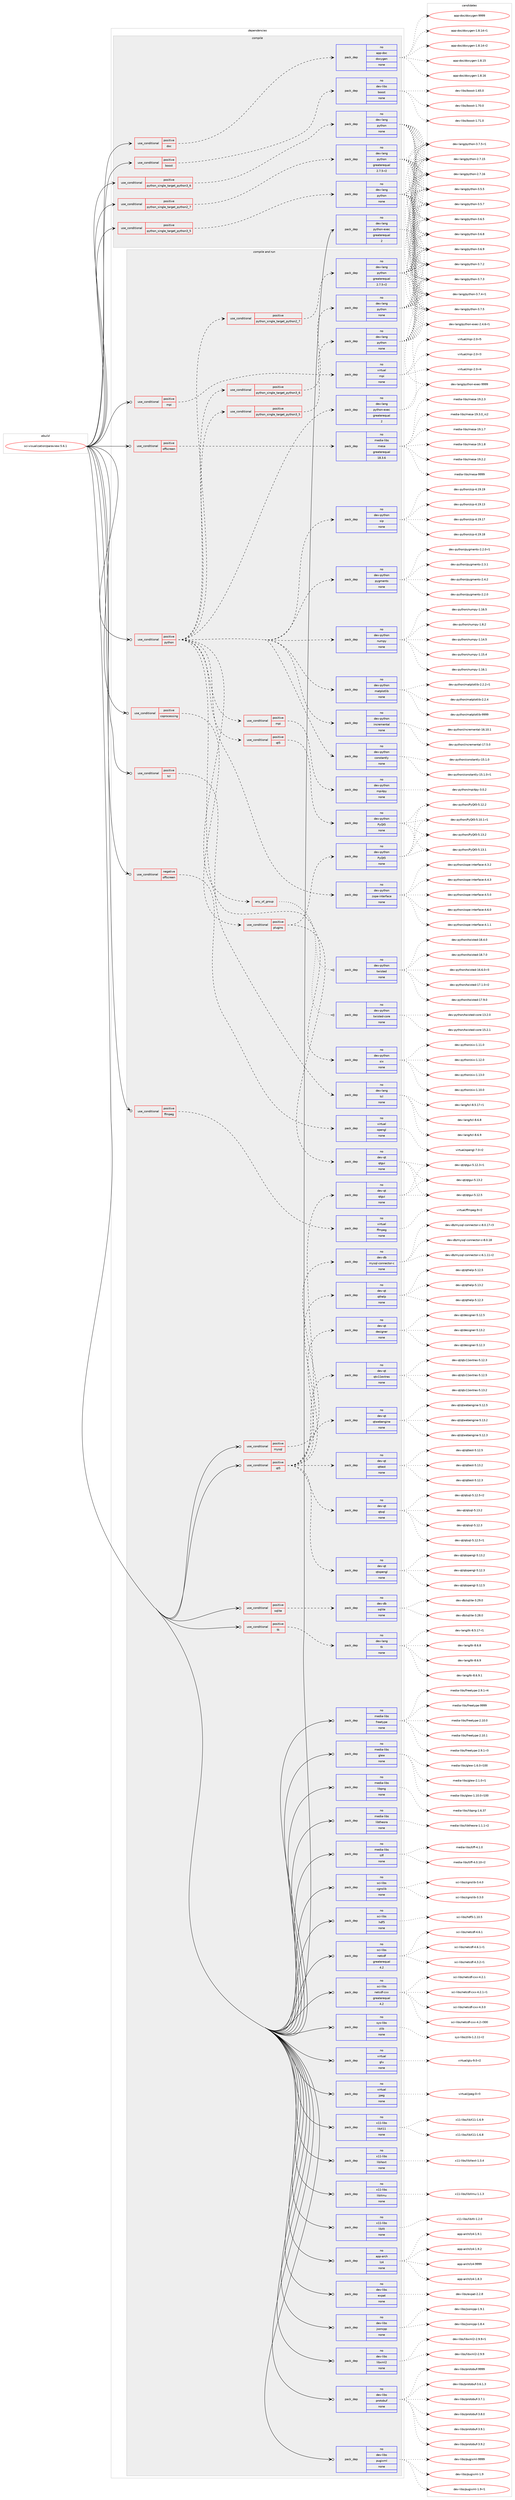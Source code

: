 digraph prolog {

# *************
# Graph options
# *************

newrank=true;
concentrate=true;
compound=true;
graph [rankdir=LR,fontname=Helvetica,fontsize=10,ranksep=1.5];#, ranksep=2.5, nodesep=0.2];
edge  [arrowhead=vee];
node  [fontname=Helvetica,fontsize=10];

# **********
# The ebuild
# **********

subgraph cluster_leftcol {
color=gray;
rank=same;
label=<<i>ebuild</i>>;
id [label="sci-visualization/paraview-5.6.1", color=red, width=4, href="../sci-visualization/paraview-5.6.1.svg"];
}

# ****************
# The dependencies
# ****************

subgraph cluster_midcol {
color=gray;
label=<<i>dependencies</i>>;
subgraph cluster_compile {
fillcolor="#eeeeee";
style=filled;
label=<<i>compile</i>>;
subgraph cond210161 {
dependency865356 [label=<<TABLE BORDER="0" CELLBORDER="1" CELLSPACING="0" CELLPADDING="4"><TR><TD ROWSPAN="3" CELLPADDING="10">use_conditional</TD></TR><TR><TD>positive</TD></TR><TR><TD>boost</TD></TR></TABLE>>, shape=none, color=red];
subgraph pack639901 {
dependency865357 [label=<<TABLE BORDER="0" CELLBORDER="1" CELLSPACING="0" CELLPADDING="4" WIDTH="220"><TR><TD ROWSPAN="6" CELLPADDING="30">pack_dep</TD></TR><TR><TD WIDTH="110">no</TD></TR><TR><TD>dev-libs</TD></TR><TR><TD>boost</TD></TR><TR><TD>none</TD></TR><TR><TD></TD></TR></TABLE>>, shape=none, color=blue];
}
dependency865356:e -> dependency865357:w [weight=20,style="dashed",arrowhead="vee"];
}
id:e -> dependency865356:w [weight=20,style="solid",arrowhead="vee"];
subgraph cond210162 {
dependency865358 [label=<<TABLE BORDER="0" CELLBORDER="1" CELLSPACING="0" CELLPADDING="4"><TR><TD ROWSPAN="3" CELLPADDING="10">use_conditional</TD></TR><TR><TD>positive</TD></TR><TR><TD>doc</TD></TR></TABLE>>, shape=none, color=red];
subgraph pack639902 {
dependency865359 [label=<<TABLE BORDER="0" CELLBORDER="1" CELLSPACING="0" CELLPADDING="4" WIDTH="220"><TR><TD ROWSPAN="6" CELLPADDING="30">pack_dep</TD></TR><TR><TD WIDTH="110">no</TD></TR><TR><TD>app-doc</TD></TR><TR><TD>doxygen</TD></TR><TR><TD>none</TD></TR><TR><TD></TD></TR></TABLE>>, shape=none, color=blue];
}
dependency865358:e -> dependency865359:w [weight=20,style="dashed",arrowhead="vee"];
}
id:e -> dependency865358:w [weight=20,style="solid",arrowhead="vee"];
subgraph cond210163 {
dependency865360 [label=<<TABLE BORDER="0" CELLBORDER="1" CELLSPACING="0" CELLPADDING="4"><TR><TD ROWSPAN="3" CELLPADDING="10">use_conditional</TD></TR><TR><TD>positive</TD></TR><TR><TD>python_single_target_python2_7</TD></TR></TABLE>>, shape=none, color=red];
subgraph pack639903 {
dependency865361 [label=<<TABLE BORDER="0" CELLBORDER="1" CELLSPACING="0" CELLPADDING="4" WIDTH="220"><TR><TD ROWSPAN="6" CELLPADDING="30">pack_dep</TD></TR><TR><TD WIDTH="110">no</TD></TR><TR><TD>dev-lang</TD></TR><TR><TD>python</TD></TR><TR><TD>greaterequal</TD></TR><TR><TD>2.7.5-r2</TD></TR></TABLE>>, shape=none, color=blue];
}
dependency865360:e -> dependency865361:w [weight=20,style="dashed",arrowhead="vee"];
}
id:e -> dependency865360:w [weight=20,style="solid",arrowhead="vee"];
subgraph cond210164 {
dependency865362 [label=<<TABLE BORDER="0" CELLBORDER="1" CELLSPACING="0" CELLPADDING="4"><TR><TD ROWSPAN="3" CELLPADDING="10">use_conditional</TD></TR><TR><TD>positive</TD></TR><TR><TD>python_single_target_python3_5</TD></TR></TABLE>>, shape=none, color=red];
subgraph pack639904 {
dependency865363 [label=<<TABLE BORDER="0" CELLBORDER="1" CELLSPACING="0" CELLPADDING="4" WIDTH="220"><TR><TD ROWSPAN="6" CELLPADDING="30">pack_dep</TD></TR><TR><TD WIDTH="110">no</TD></TR><TR><TD>dev-lang</TD></TR><TR><TD>python</TD></TR><TR><TD>none</TD></TR><TR><TD></TD></TR></TABLE>>, shape=none, color=blue];
}
dependency865362:e -> dependency865363:w [weight=20,style="dashed",arrowhead="vee"];
}
id:e -> dependency865362:w [weight=20,style="solid",arrowhead="vee"];
subgraph cond210165 {
dependency865364 [label=<<TABLE BORDER="0" CELLBORDER="1" CELLSPACING="0" CELLPADDING="4"><TR><TD ROWSPAN="3" CELLPADDING="10">use_conditional</TD></TR><TR><TD>positive</TD></TR><TR><TD>python_single_target_python3_6</TD></TR></TABLE>>, shape=none, color=red];
subgraph pack639905 {
dependency865365 [label=<<TABLE BORDER="0" CELLBORDER="1" CELLSPACING="0" CELLPADDING="4" WIDTH="220"><TR><TD ROWSPAN="6" CELLPADDING="30">pack_dep</TD></TR><TR><TD WIDTH="110">no</TD></TR><TR><TD>dev-lang</TD></TR><TR><TD>python</TD></TR><TR><TD>none</TD></TR><TR><TD></TD></TR></TABLE>>, shape=none, color=blue];
}
dependency865364:e -> dependency865365:w [weight=20,style="dashed",arrowhead="vee"];
}
id:e -> dependency865364:w [weight=20,style="solid",arrowhead="vee"];
subgraph pack639906 {
dependency865366 [label=<<TABLE BORDER="0" CELLBORDER="1" CELLSPACING="0" CELLPADDING="4" WIDTH="220"><TR><TD ROWSPAN="6" CELLPADDING="30">pack_dep</TD></TR><TR><TD WIDTH="110">no</TD></TR><TR><TD>dev-lang</TD></TR><TR><TD>python-exec</TD></TR><TR><TD>greaterequal</TD></TR><TR><TD>2</TD></TR></TABLE>>, shape=none, color=blue];
}
id:e -> dependency865366:w [weight=20,style="solid",arrowhead="vee"];
}
subgraph cluster_compileandrun {
fillcolor="#eeeeee";
style=filled;
label=<<i>compile and run</i>>;
subgraph cond210166 {
dependency865367 [label=<<TABLE BORDER="0" CELLBORDER="1" CELLSPACING="0" CELLPADDING="4"><TR><TD ROWSPAN="3" CELLPADDING="10">use_conditional</TD></TR><TR><TD>negative</TD></TR><TR><TD>offscreen</TD></TR></TABLE>>, shape=none, color=red];
subgraph pack639907 {
dependency865368 [label=<<TABLE BORDER="0" CELLBORDER="1" CELLSPACING="0" CELLPADDING="4" WIDTH="220"><TR><TD ROWSPAN="6" CELLPADDING="30">pack_dep</TD></TR><TR><TD WIDTH="110">no</TD></TR><TR><TD>virtual</TD></TR><TR><TD>opengl</TD></TR><TR><TD>none</TD></TR><TR><TD></TD></TR></TABLE>>, shape=none, color=blue];
}
dependency865367:e -> dependency865368:w [weight=20,style="dashed",arrowhead="vee"];
}
id:e -> dependency865367:w [weight=20,style="solid",arrowhead="odotvee"];
subgraph cond210167 {
dependency865369 [label=<<TABLE BORDER="0" CELLBORDER="1" CELLSPACING="0" CELLPADDING="4"><TR><TD ROWSPAN="3" CELLPADDING="10">use_conditional</TD></TR><TR><TD>positive</TD></TR><TR><TD>coprocessing</TD></TR></TABLE>>, shape=none, color=red];
subgraph cond210168 {
dependency865370 [label=<<TABLE BORDER="0" CELLBORDER="1" CELLSPACING="0" CELLPADDING="4"><TR><TD ROWSPAN="3" CELLPADDING="10">use_conditional</TD></TR><TR><TD>positive</TD></TR><TR><TD>plugins</TD></TR></TABLE>>, shape=none, color=red];
subgraph pack639908 {
dependency865371 [label=<<TABLE BORDER="0" CELLBORDER="1" CELLSPACING="0" CELLPADDING="4" WIDTH="220"><TR><TD ROWSPAN="6" CELLPADDING="30">pack_dep</TD></TR><TR><TD WIDTH="110">no</TD></TR><TR><TD>dev-python</TD></TR><TR><TD>PyQt5</TD></TR><TR><TD>none</TD></TR><TR><TD></TD></TR></TABLE>>, shape=none, color=blue];
}
dependency865370:e -> dependency865371:w [weight=20,style="dashed",arrowhead="vee"];
subgraph pack639909 {
dependency865372 [label=<<TABLE BORDER="0" CELLBORDER="1" CELLSPACING="0" CELLPADDING="4" WIDTH="220"><TR><TD ROWSPAN="6" CELLPADDING="30">pack_dep</TD></TR><TR><TD WIDTH="110">no</TD></TR><TR><TD>dev-qt</TD></TR><TR><TD>qtgui</TD></TR><TR><TD>none</TD></TR><TR><TD></TD></TR></TABLE>>, shape=none, color=blue];
}
dependency865370:e -> dependency865372:w [weight=20,style="dashed",arrowhead="vee"];
}
dependency865369:e -> dependency865370:w [weight=20,style="dashed",arrowhead="vee"];
}
id:e -> dependency865369:w [weight=20,style="solid",arrowhead="odotvee"];
subgraph cond210169 {
dependency865373 [label=<<TABLE BORDER="0" CELLBORDER="1" CELLSPACING="0" CELLPADDING="4"><TR><TD ROWSPAN="3" CELLPADDING="10">use_conditional</TD></TR><TR><TD>positive</TD></TR><TR><TD>ffmpeg</TD></TR></TABLE>>, shape=none, color=red];
subgraph pack639910 {
dependency865374 [label=<<TABLE BORDER="0" CELLBORDER="1" CELLSPACING="0" CELLPADDING="4" WIDTH="220"><TR><TD ROWSPAN="6" CELLPADDING="30">pack_dep</TD></TR><TR><TD WIDTH="110">no</TD></TR><TR><TD>virtual</TD></TR><TR><TD>ffmpeg</TD></TR><TR><TD>none</TD></TR><TR><TD></TD></TR></TABLE>>, shape=none, color=blue];
}
dependency865373:e -> dependency865374:w [weight=20,style="dashed",arrowhead="vee"];
}
id:e -> dependency865373:w [weight=20,style="solid",arrowhead="odotvee"];
subgraph cond210170 {
dependency865375 [label=<<TABLE BORDER="0" CELLBORDER="1" CELLSPACING="0" CELLPADDING="4"><TR><TD ROWSPAN="3" CELLPADDING="10">use_conditional</TD></TR><TR><TD>positive</TD></TR><TR><TD>mpi</TD></TR></TABLE>>, shape=none, color=red];
subgraph pack639911 {
dependency865376 [label=<<TABLE BORDER="0" CELLBORDER="1" CELLSPACING="0" CELLPADDING="4" WIDTH="220"><TR><TD ROWSPAN="6" CELLPADDING="30">pack_dep</TD></TR><TR><TD WIDTH="110">no</TD></TR><TR><TD>virtual</TD></TR><TR><TD>mpi</TD></TR><TR><TD>none</TD></TR><TR><TD></TD></TR></TABLE>>, shape=none, color=blue];
}
dependency865375:e -> dependency865376:w [weight=20,style="dashed",arrowhead="vee"];
}
id:e -> dependency865375:w [weight=20,style="solid",arrowhead="odotvee"];
subgraph cond210171 {
dependency865377 [label=<<TABLE BORDER="0" CELLBORDER="1" CELLSPACING="0" CELLPADDING="4"><TR><TD ROWSPAN="3" CELLPADDING="10">use_conditional</TD></TR><TR><TD>positive</TD></TR><TR><TD>mysql</TD></TR></TABLE>>, shape=none, color=red];
subgraph pack639912 {
dependency865378 [label=<<TABLE BORDER="0" CELLBORDER="1" CELLSPACING="0" CELLPADDING="4" WIDTH="220"><TR><TD ROWSPAN="6" CELLPADDING="30">pack_dep</TD></TR><TR><TD WIDTH="110">no</TD></TR><TR><TD>dev-db</TD></TR><TR><TD>mysql-connector-c</TD></TR><TR><TD>none</TD></TR><TR><TD></TD></TR></TABLE>>, shape=none, color=blue];
}
dependency865377:e -> dependency865378:w [weight=20,style="dashed",arrowhead="vee"];
}
id:e -> dependency865377:w [weight=20,style="solid",arrowhead="odotvee"];
subgraph cond210172 {
dependency865379 [label=<<TABLE BORDER="0" CELLBORDER="1" CELLSPACING="0" CELLPADDING="4"><TR><TD ROWSPAN="3" CELLPADDING="10">use_conditional</TD></TR><TR><TD>positive</TD></TR><TR><TD>offscreen</TD></TR></TABLE>>, shape=none, color=red];
subgraph pack639913 {
dependency865380 [label=<<TABLE BORDER="0" CELLBORDER="1" CELLSPACING="0" CELLPADDING="4" WIDTH="220"><TR><TD ROWSPAN="6" CELLPADDING="30">pack_dep</TD></TR><TR><TD WIDTH="110">no</TD></TR><TR><TD>media-libs</TD></TR><TR><TD>mesa</TD></TR><TR><TD>greaterequal</TD></TR><TR><TD>18.3.6</TD></TR></TABLE>>, shape=none, color=blue];
}
dependency865379:e -> dependency865380:w [weight=20,style="dashed",arrowhead="vee"];
}
id:e -> dependency865379:w [weight=20,style="solid",arrowhead="odotvee"];
subgraph cond210173 {
dependency865381 [label=<<TABLE BORDER="0" CELLBORDER="1" CELLSPACING="0" CELLPADDING="4"><TR><TD ROWSPAN="3" CELLPADDING="10">use_conditional</TD></TR><TR><TD>positive</TD></TR><TR><TD>python</TD></TR></TABLE>>, shape=none, color=red];
subgraph cond210174 {
dependency865382 [label=<<TABLE BORDER="0" CELLBORDER="1" CELLSPACING="0" CELLPADDING="4"><TR><TD ROWSPAN="3" CELLPADDING="10">use_conditional</TD></TR><TR><TD>positive</TD></TR><TR><TD>python_single_target_python2_7</TD></TR></TABLE>>, shape=none, color=red];
subgraph pack639914 {
dependency865383 [label=<<TABLE BORDER="0" CELLBORDER="1" CELLSPACING="0" CELLPADDING="4" WIDTH="220"><TR><TD ROWSPAN="6" CELLPADDING="30">pack_dep</TD></TR><TR><TD WIDTH="110">no</TD></TR><TR><TD>dev-lang</TD></TR><TR><TD>python</TD></TR><TR><TD>greaterequal</TD></TR><TR><TD>2.7.5-r2</TD></TR></TABLE>>, shape=none, color=blue];
}
dependency865382:e -> dependency865383:w [weight=20,style="dashed",arrowhead="vee"];
}
dependency865381:e -> dependency865382:w [weight=20,style="dashed",arrowhead="vee"];
subgraph cond210175 {
dependency865384 [label=<<TABLE BORDER="0" CELLBORDER="1" CELLSPACING="0" CELLPADDING="4"><TR><TD ROWSPAN="3" CELLPADDING="10">use_conditional</TD></TR><TR><TD>positive</TD></TR><TR><TD>python_single_target_python3_5</TD></TR></TABLE>>, shape=none, color=red];
subgraph pack639915 {
dependency865385 [label=<<TABLE BORDER="0" CELLBORDER="1" CELLSPACING="0" CELLPADDING="4" WIDTH="220"><TR><TD ROWSPAN="6" CELLPADDING="30">pack_dep</TD></TR><TR><TD WIDTH="110">no</TD></TR><TR><TD>dev-lang</TD></TR><TR><TD>python</TD></TR><TR><TD>none</TD></TR><TR><TD></TD></TR></TABLE>>, shape=none, color=blue];
}
dependency865384:e -> dependency865385:w [weight=20,style="dashed",arrowhead="vee"];
}
dependency865381:e -> dependency865384:w [weight=20,style="dashed",arrowhead="vee"];
subgraph cond210176 {
dependency865386 [label=<<TABLE BORDER="0" CELLBORDER="1" CELLSPACING="0" CELLPADDING="4"><TR><TD ROWSPAN="3" CELLPADDING="10">use_conditional</TD></TR><TR><TD>positive</TD></TR><TR><TD>python_single_target_python3_6</TD></TR></TABLE>>, shape=none, color=red];
subgraph pack639916 {
dependency865387 [label=<<TABLE BORDER="0" CELLBORDER="1" CELLSPACING="0" CELLPADDING="4" WIDTH="220"><TR><TD ROWSPAN="6" CELLPADDING="30">pack_dep</TD></TR><TR><TD WIDTH="110">no</TD></TR><TR><TD>dev-lang</TD></TR><TR><TD>python</TD></TR><TR><TD>none</TD></TR><TR><TD></TD></TR></TABLE>>, shape=none, color=blue];
}
dependency865386:e -> dependency865387:w [weight=20,style="dashed",arrowhead="vee"];
}
dependency865381:e -> dependency865386:w [weight=20,style="dashed",arrowhead="vee"];
subgraph pack639917 {
dependency865388 [label=<<TABLE BORDER="0" CELLBORDER="1" CELLSPACING="0" CELLPADDING="4" WIDTH="220"><TR><TD ROWSPAN="6" CELLPADDING="30">pack_dep</TD></TR><TR><TD WIDTH="110">no</TD></TR><TR><TD>dev-lang</TD></TR><TR><TD>python-exec</TD></TR><TR><TD>greaterequal</TD></TR><TR><TD>2</TD></TR></TABLE>>, shape=none, color=blue];
}
dependency865381:e -> dependency865388:w [weight=20,style="dashed",arrowhead="vee"];
subgraph pack639918 {
dependency865389 [label=<<TABLE BORDER="0" CELLBORDER="1" CELLSPACING="0" CELLPADDING="4" WIDTH="220"><TR><TD ROWSPAN="6" CELLPADDING="30">pack_dep</TD></TR><TR><TD WIDTH="110">no</TD></TR><TR><TD>dev-python</TD></TR><TR><TD>constantly</TD></TR><TR><TD>none</TD></TR><TR><TD></TD></TR></TABLE>>, shape=none, color=blue];
}
dependency865381:e -> dependency865389:w [weight=20,style="dashed",arrowhead="vee"];
subgraph pack639919 {
dependency865390 [label=<<TABLE BORDER="0" CELLBORDER="1" CELLSPACING="0" CELLPADDING="4" WIDTH="220"><TR><TD ROWSPAN="6" CELLPADDING="30">pack_dep</TD></TR><TR><TD WIDTH="110">no</TD></TR><TR><TD>dev-python</TD></TR><TR><TD>incremental</TD></TR><TR><TD>none</TD></TR><TR><TD></TD></TR></TABLE>>, shape=none, color=blue];
}
dependency865381:e -> dependency865390:w [weight=20,style="dashed",arrowhead="vee"];
subgraph pack639920 {
dependency865391 [label=<<TABLE BORDER="0" CELLBORDER="1" CELLSPACING="0" CELLPADDING="4" WIDTH="220"><TR><TD ROWSPAN="6" CELLPADDING="30">pack_dep</TD></TR><TR><TD WIDTH="110">no</TD></TR><TR><TD>dev-python</TD></TR><TR><TD>matplotlib</TD></TR><TR><TD>none</TD></TR><TR><TD></TD></TR></TABLE>>, shape=none, color=blue];
}
dependency865381:e -> dependency865391:w [weight=20,style="dashed",arrowhead="vee"];
subgraph pack639921 {
dependency865392 [label=<<TABLE BORDER="0" CELLBORDER="1" CELLSPACING="0" CELLPADDING="4" WIDTH="220"><TR><TD ROWSPAN="6" CELLPADDING="30">pack_dep</TD></TR><TR><TD WIDTH="110">no</TD></TR><TR><TD>dev-python</TD></TR><TR><TD>numpy</TD></TR><TR><TD>none</TD></TR><TR><TD></TD></TR></TABLE>>, shape=none, color=blue];
}
dependency865381:e -> dependency865392:w [weight=20,style="dashed",arrowhead="vee"];
subgraph pack639922 {
dependency865393 [label=<<TABLE BORDER="0" CELLBORDER="1" CELLSPACING="0" CELLPADDING="4" WIDTH="220"><TR><TD ROWSPAN="6" CELLPADDING="30">pack_dep</TD></TR><TR><TD WIDTH="110">no</TD></TR><TR><TD>dev-python</TD></TR><TR><TD>pygments</TD></TR><TR><TD>none</TD></TR><TR><TD></TD></TR></TABLE>>, shape=none, color=blue];
}
dependency865381:e -> dependency865393:w [weight=20,style="dashed",arrowhead="vee"];
subgraph pack639923 {
dependency865394 [label=<<TABLE BORDER="0" CELLBORDER="1" CELLSPACING="0" CELLPADDING="4" WIDTH="220"><TR><TD ROWSPAN="6" CELLPADDING="30">pack_dep</TD></TR><TR><TD WIDTH="110">no</TD></TR><TR><TD>dev-python</TD></TR><TR><TD>sip</TD></TR><TR><TD>none</TD></TR><TR><TD></TD></TR></TABLE>>, shape=none, color=blue];
}
dependency865381:e -> dependency865394:w [weight=20,style="dashed",arrowhead="vee"];
subgraph pack639924 {
dependency865395 [label=<<TABLE BORDER="0" CELLBORDER="1" CELLSPACING="0" CELLPADDING="4" WIDTH="220"><TR><TD ROWSPAN="6" CELLPADDING="30">pack_dep</TD></TR><TR><TD WIDTH="110">no</TD></TR><TR><TD>dev-python</TD></TR><TR><TD>six</TD></TR><TR><TD>none</TD></TR><TR><TD></TD></TR></TABLE>>, shape=none, color=blue];
}
dependency865381:e -> dependency865395:w [weight=20,style="dashed",arrowhead="vee"];
subgraph any14782 {
dependency865396 [label=<<TABLE BORDER="0" CELLBORDER="1" CELLSPACING="0" CELLPADDING="4"><TR><TD CELLPADDING="10">any_of_group</TD></TR></TABLE>>, shape=none, color=red];subgraph pack639925 {
dependency865397 [label=<<TABLE BORDER="0" CELLBORDER="1" CELLSPACING="0" CELLPADDING="4" WIDTH="220"><TR><TD ROWSPAN="6" CELLPADDING="30">pack_dep</TD></TR><TR><TD WIDTH="110">no</TD></TR><TR><TD>dev-python</TD></TR><TR><TD>twisted</TD></TR><TR><TD>none</TD></TR><TR><TD></TD></TR></TABLE>>, shape=none, color=blue];
}
dependency865396:e -> dependency865397:w [weight=20,style="dotted",arrowhead="oinv"];
subgraph pack639926 {
dependency865398 [label=<<TABLE BORDER="0" CELLBORDER="1" CELLSPACING="0" CELLPADDING="4" WIDTH="220"><TR><TD ROWSPAN="6" CELLPADDING="30">pack_dep</TD></TR><TR><TD WIDTH="110">no</TD></TR><TR><TD>dev-python</TD></TR><TR><TD>twisted-core</TD></TR><TR><TD>none</TD></TR><TR><TD></TD></TR></TABLE>>, shape=none, color=blue];
}
dependency865396:e -> dependency865398:w [weight=20,style="dotted",arrowhead="oinv"];
}
dependency865381:e -> dependency865396:w [weight=20,style="dashed",arrowhead="vee"];
subgraph pack639927 {
dependency865399 [label=<<TABLE BORDER="0" CELLBORDER="1" CELLSPACING="0" CELLPADDING="4" WIDTH="220"><TR><TD ROWSPAN="6" CELLPADDING="30">pack_dep</TD></TR><TR><TD WIDTH="110">no</TD></TR><TR><TD>dev-python</TD></TR><TR><TD>zope-interface</TD></TR><TR><TD>none</TD></TR><TR><TD></TD></TR></TABLE>>, shape=none, color=blue];
}
dependency865381:e -> dependency865399:w [weight=20,style="dashed",arrowhead="vee"];
subgraph cond210177 {
dependency865400 [label=<<TABLE BORDER="0" CELLBORDER="1" CELLSPACING="0" CELLPADDING="4"><TR><TD ROWSPAN="3" CELLPADDING="10">use_conditional</TD></TR><TR><TD>positive</TD></TR><TR><TD>mpi</TD></TR></TABLE>>, shape=none, color=red];
subgraph pack639928 {
dependency865401 [label=<<TABLE BORDER="0" CELLBORDER="1" CELLSPACING="0" CELLPADDING="4" WIDTH="220"><TR><TD ROWSPAN="6" CELLPADDING="30">pack_dep</TD></TR><TR><TD WIDTH="110">no</TD></TR><TR><TD>dev-python</TD></TR><TR><TD>mpi4py</TD></TR><TR><TD>none</TD></TR><TR><TD></TD></TR></TABLE>>, shape=none, color=blue];
}
dependency865400:e -> dependency865401:w [weight=20,style="dashed",arrowhead="vee"];
}
dependency865381:e -> dependency865400:w [weight=20,style="dashed",arrowhead="vee"];
subgraph cond210178 {
dependency865402 [label=<<TABLE BORDER="0" CELLBORDER="1" CELLSPACING="0" CELLPADDING="4"><TR><TD ROWSPAN="3" CELLPADDING="10">use_conditional</TD></TR><TR><TD>positive</TD></TR><TR><TD>qt5</TD></TR></TABLE>>, shape=none, color=red];
subgraph pack639929 {
dependency865403 [label=<<TABLE BORDER="0" CELLBORDER="1" CELLSPACING="0" CELLPADDING="4" WIDTH="220"><TR><TD ROWSPAN="6" CELLPADDING="30">pack_dep</TD></TR><TR><TD WIDTH="110">no</TD></TR><TR><TD>dev-python</TD></TR><TR><TD>PyQt5</TD></TR><TR><TD>none</TD></TR><TR><TD></TD></TR></TABLE>>, shape=none, color=blue];
}
dependency865402:e -> dependency865403:w [weight=20,style="dashed",arrowhead="vee"];
}
dependency865381:e -> dependency865402:w [weight=20,style="dashed",arrowhead="vee"];
}
id:e -> dependency865381:w [weight=20,style="solid",arrowhead="odotvee"];
subgraph cond210179 {
dependency865404 [label=<<TABLE BORDER="0" CELLBORDER="1" CELLSPACING="0" CELLPADDING="4"><TR><TD ROWSPAN="3" CELLPADDING="10">use_conditional</TD></TR><TR><TD>positive</TD></TR><TR><TD>qt5</TD></TR></TABLE>>, shape=none, color=red];
subgraph pack639930 {
dependency865405 [label=<<TABLE BORDER="0" CELLBORDER="1" CELLSPACING="0" CELLPADDING="4" WIDTH="220"><TR><TD ROWSPAN="6" CELLPADDING="30">pack_dep</TD></TR><TR><TD WIDTH="110">no</TD></TR><TR><TD>dev-qt</TD></TR><TR><TD>designer</TD></TR><TR><TD>none</TD></TR><TR><TD></TD></TR></TABLE>>, shape=none, color=blue];
}
dependency865404:e -> dependency865405:w [weight=20,style="dashed",arrowhead="vee"];
subgraph pack639931 {
dependency865406 [label=<<TABLE BORDER="0" CELLBORDER="1" CELLSPACING="0" CELLPADDING="4" WIDTH="220"><TR><TD ROWSPAN="6" CELLPADDING="30">pack_dep</TD></TR><TR><TD WIDTH="110">no</TD></TR><TR><TD>dev-qt</TD></TR><TR><TD>qtgui</TD></TR><TR><TD>none</TD></TR><TR><TD></TD></TR></TABLE>>, shape=none, color=blue];
}
dependency865404:e -> dependency865406:w [weight=20,style="dashed",arrowhead="vee"];
subgraph pack639932 {
dependency865407 [label=<<TABLE BORDER="0" CELLBORDER="1" CELLSPACING="0" CELLPADDING="4" WIDTH="220"><TR><TD ROWSPAN="6" CELLPADDING="30">pack_dep</TD></TR><TR><TD WIDTH="110">no</TD></TR><TR><TD>dev-qt</TD></TR><TR><TD>qthelp</TD></TR><TR><TD>none</TD></TR><TR><TD></TD></TR></TABLE>>, shape=none, color=blue];
}
dependency865404:e -> dependency865407:w [weight=20,style="dashed",arrowhead="vee"];
subgraph pack639933 {
dependency865408 [label=<<TABLE BORDER="0" CELLBORDER="1" CELLSPACING="0" CELLPADDING="4" WIDTH="220"><TR><TD ROWSPAN="6" CELLPADDING="30">pack_dep</TD></TR><TR><TD WIDTH="110">no</TD></TR><TR><TD>dev-qt</TD></TR><TR><TD>qtopengl</TD></TR><TR><TD>none</TD></TR><TR><TD></TD></TR></TABLE>>, shape=none, color=blue];
}
dependency865404:e -> dependency865408:w [weight=20,style="dashed",arrowhead="vee"];
subgraph pack639934 {
dependency865409 [label=<<TABLE BORDER="0" CELLBORDER="1" CELLSPACING="0" CELLPADDING="4" WIDTH="220"><TR><TD ROWSPAN="6" CELLPADDING="30">pack_dep</TD></TR><TR><TD WIDTH="110">no</TD></TR><TR><TD>dev-qt</TD></TR><TR><TD>qtsql</TD></TR><TR><TD>none</TD></TR><TR><TD></TD></TR></TABLE>>, shape=none, color=blue];
}
dependency865404:e -> dependency865409:w [weight=20,style="dashed",arrowhead="vee"];
subgraph pack639935 {
dependency865410 [label=<<TABLE BORDER="0" CELLBORDER="1" CELLSPACING="0" CELLPADDING="4" WIDTH="220"><TR><TD ROWSPAN="6" CELLPADDING="30">pack_dep</TD></TR><TR><TD WIDTH="110">no</TD></TR><TR><TD>dev-qt</TD></TR><TR><TD>qttest</TD></TR><TR><TD>none</TD></TR><TR><TD></TD></TR></TABLE>>, shape=none, color=blue];
}
dependency865404:e -> dependency865410:w [weight=20,style="dashed",arrowhead="vee"];
subgraph pack639936 {
dependency865411 [label=<<TABLE BORDER="0" CELLBORDER="1" CELLSPACING="0" CELLPADDING="4" WIDTH="220"><TR><TD ROWSPAN="6" CELLPADDING="30">pack_dep</TD></TR><TR><TD WIDTH="110">no</TD></TR><TR><TD>dev-qt</TD></TR><TR><TD>qtwebengine</TD></TR><TR><TD>none</TD></TR><TR><TD></TD></TR></TABLE>>, shape=none, color=blue];
}
dependency865404:e -> dependency865411:w [weight=20,style="dashed",arrowhead="vee"];
subgraph pack639937 {
dependency865412 [label=<<TABLE BORDER="0" CELLBORDER="1" CELLSPACING="0" CELLPADDING="4" WIDTH="220"><TR><TD ROWSPAN="6" CELLPADDING="30">pack_dep</TD></TR><TR><TD WIDTH="110">no</TD></TR><TR><TD>dev-qt</TD></TR><TR><TD>qtx11extras</TD></TR><TR><TD>none</TD></TR><TR><TD></TD></TR></TABLE>>, shape=none, color=blue];
}
dependency865404:e -> dependency865412:w [weight=20,style="dashed",arrowhead="vee"];
}
id:e -> dependency865404:w [weight=20,style="solid",arrowhead="odotvee"];
subgraph cond210180 {
dependency865413 [label=<<TABLE BORDER="0" CELLBORDER="1" CELLSPACING="0" CELLPADDING="4"><TR><TD ROWSPAN="3" CELLPADDING="10">use_conditional</TD></TR><TR><TD>positive</TD></TR><TR><TD>sqlite</TD></TR></TABLE>>, shape=none, color=red];
subgraph pack639938 {
dependency865414 [label=<<TABLE BORDER="0" CELLBORDER="1" CELLSPACING="0" CELLPADDING="4" WIDTH="220"><TR><TD ROWSPAN="6" CELLPADDING="30">pack_dep</TD></TR><TR><TD WIDTH="110">no</TD></TR><TR><TD>dev-db</TD></TR><TR><TD>sqlite</TD></TR><TR><TD>none</TD></TR><TR><TD></TD></TR></TABLE>>, shape=none, color=blue];
}
dependency865413:e -> dependency865414:w [weight=20,style="dashed",arrowhead="vee"];
}
id:e -> dependency865413:w [weight=20,style="solid",arrowhead="odotvee"];
subgraph cond210181 {
dependency865415 [label=<<TABLE BORDER="0" CELLBORDER="1" CELLSPACING="0" CELLPADDING="4"><TR><TD ROWSPAN="3" CELLPADDING="10">use_conditional</TD></TR><TR><TD>positive</TD></TR><TR><TD>tcl</TD></TR></TABLE>>, shape=none, color=red];
subgraph pack639939 {
dependency865416 [label=<<TABLE BORDER="0" CELLBORDER="1" CELLSPACING="0" CELLPADDING="4" WIDTH="220"><TR><TD ROWSPAN="6" CELLPADDING="30">pack_dep</TD></TR><TR><TD WIDTH="110">no</TD></TR><TR><TD>dev-lang</TD></TR><TR><TD>tcl</TD></TR><TR><TD>none</TD></TR><TR><TD></TD></TR></TABLE>>, shape=none, color=blue];
}
dependency865415:e -> dependency865416:w [weight=20,style="dashed",arrowhead="vee"];
}
id:e -> dependency865415:w [weight=20,style="solid",arrowhead="odotvee"];
subgraph cond210182 {
dependency865417 [label=<<TABLE BORDER="0" CELLBORDER="1" CELLSPACING="0" CELLPADDING="4"><TR><TD ROWSPAN="3" CELLPADDING="10">use_conditional</TD></TR><TR><TD>positive</TD></TR><TR><TD>tk</TD></TR></TABLE>>, shape=none, color=red];
subgraph pack639940 {
dependency865418 [label=<<TABLE BORDER="0" CELLBORDER="1" CELLSPACING="0" CELLPADDING="4" WIDTH="220"><TR><TD ROWSPAN="6" CELLPADDING="30">pack_dep</TD></TR><TR><TD WIDTH="110">no</TD></TR><TR><TD>dev-lang</TD></TR><TR><TD>tk</TD></TR><TR><TD>none</TD></TR><TR><TD></TD></TR></TABLE>>, shape=none, color=blue];
}
dependency865417:e -> dependency865418:w [weight=20,style="dashed",arrowhead="vee"];
}
id:e -> dependency865417:w [weight=20,style="solid",arrowhead="odotvee"];
subgraph pack639941 {
dependency865419 [label=<<TABLE BORDER="0" CELLBORDER="1" CELLSPACING="0" CELLPADDING="4" WIDTH="220"><TR><TD ROWSPAN="6" CELLPADDING="30">pack_dep</TD></TR><TR><TD WIDTH="110">no</TD></TR><TR><TD>app-arch</TD></TR><TR><TD>lz4</TD></TR><TR><TD>none</TD></TR><TR><TD></TD></TR></TABLE>>, shape=none, color=blue];
}
id:e -> dependency865419:w [weight=20,style="solid",arrowhead="odotvee"];
subgraph pack639942 {
dependency865420 [label=<<TABLE BORDER="0" CELLBORDER="1" CELLSPACING="0" CELLPADDING="4" WIDTH="220"><TR><TD ROWSPAN="6" CELLPADDING="30">pack_dep</TD></TR><TR><TD WIDTH="110">no</TD></TR><TR><TD>dev-libs</TD></TR><TR><TD>expat</TD></TR><TR><TD>none</TD></TR><TR><TD></TD></TR></TABLE>>, shape=none, color=blue];
}
id:e -> dependency865420:w [weight=20,style="solid",arrowhead="odotvee"];
subgraph pack639943 {
dependency865421 [label=<<TABLE BORDER="0" CELLBORDER="1" CELLSPACING="0" CELLPADDING="4" WIDTH="220"><TR><TD ROWSPAN="6" CELLPADDING="30">pack_dep</TD></TR><TR><TD WIDTH="110">no</TD></TR><TR><TD>dev-libs</TD></TR><TR><TD>jsoncpp</TD></TR><TR><TD>none</TD></TR><TR><TD></TD></TR></TABLE>>, shape=none, color=blue];
}
id:e -> dependency865421:w [weight=20,style="solid",arrowhead="odotvee"];
subgraph pack639944 {
dependency865422 [label=<<TABLE BORDER="0" CELLBORDER="1" CELLSPACING="0" CELLPADDING="4" WIDTH="220"><TR><TD ROWSPAN="6" CELLPADDING="30">pack_dep</TD></TR><TR><TD WIDTH="110">no</TD></TR><TR><TD>dev-libs</TD></TR><TR><TD>libxml2</TD></TR><TR><TD>none</TD></TR><TR><TD></TD></TR></TABLE>>, shape=none, color=blue];
}
id:e -> dependency865422:w [weight=20,style="solid",arrowhead="odotvee"];
subgraph pack639945 {
dependency865423 [label=<<TABLE BORDER="0" CELLBORDER="1" CELLSPACING="0" CELLPADDING="4" WIDTH="220"><TR><TD ROWSPAN="6" CELLPADDING="30">pack_dep</TD></TR><TR><TD WIDTH="110">no</TD></TR><TR><TD>dev-libs</TD></TR><TR><TD>protobuf</TD></TR><TR><TD>none</TD></TR><TR><TD></TD></TR></TABLE>>, shape=none, color=blue];
}
id:e -> dependency865423:w [weight=20,style="solid",arrowhead="odotvee"];
subgraph pack639946 {
dependency865424 [label=<<TABLE BORDER="0" CELLBORDER="1" CELLSPACING="0" CELLPADDING="4" WIDTH="220"><TR><TD ROWSPAN="6" CELLPADDING="30">pack_dep</TD></TR><TR><TD WIDTH="110">no</TD></TR><TR><TD>dev-libs</TD></TR><TR><TD>pugixml</TD></TR><TR><TD>none</TD></TR><TR><TD></TD></TR></TABLE>>, shape=none, color=blue];
}
id:e -> dependency865424:w [weight=20,style="solid",arrowhead="odotvee"];
subgraph pack639947 {
dependency865425 [label=<<TABLE BORDER="0" CELLBORDER="1" CELLSPACING="0" CELLPADDING="4" WIDTH="220"><TR><TD ROWSPAN="6" CELLPADDING="30">pack_dep</TD></TR><TR><TD WIDTH="110">no</TD></TR><TR><TD>media-libs</TD></TR><TR><TD>freetype</TD></TR><TR><TD>none</TD></TR><TR><TD></TD></TR></TABLE>>, shape=none, color=blue];
}
id:e -> dependency865425:w [weight=20,style="solid",arrowhead="odotvee"];
subgraph pack639948 {
dependency865426 [label=<<TABLE BORDER="0" CELLBORDER="1" CELLSPACING="0" CELLPADDING="4" WIDTH="220"><TR><TD ROWSPAN="6" CELLPADDING="30">pack_dep</TD></TR><TR><TD WIDTH="110">no</TD></TR><TR><TD>media-libs</TD></TR><TR><TD>glew</TD></TR><TR><TD>none</TD></TR><TR><TD></TD></TR></TABLE>>, shape=none, color=blue];
}
id:e -> dependency865426:w [weight=20,style="solid",arrowhead="odotvee"];
subgraph pack639949 {
dependency865427 [label=<<TABLE BORDER="0" CELLBORDER="1" CELLSPACING="0" CELLPADDING="4" WIDTH="220"><TR><TD ROWSPAN="6" CELLPADDING="30">pack_dep</TD></TR><TR><TD WIDTH="110">no</TD></TR><TR><TD>media-libs</TD></TR><TR><TD>libpng</TD></TR><TR><TD>none</TD></TR><TR><TD></TD></TR></TABLE>>, shape=none, color=blue];
}
id:e -> dependency865427:w [weight=20,style="solid",arrowhead="odotvee"];
subgraph pack639950 {
dependency865428 [label=<<TABLE BORDER="0" CELLBORDER="1" CELLSPACING="0" CELLPADDING="4" WIDTH="220"><TR><TD ROWSPAN="6" CELLPADDING="30">pack_dep</TD></TR><TR><TD WIDTH="110">no</TD></TR><TR><TD>media-libs</TD></TR><TR><TD>libtheora</TD></TR><TR><TD>none</TD></TR><TR><TD></TD></TR></TABLE>>, shape=none, color=blue];
}
id:e -> dependency865428:w [weight=20,style="solid",arrowhead="odotvee"];
subgraph pack639951 {
dependency865429 [label=<<TABLE BORDER="0" CELLBORDER="1" CELLSPACING="0" CELLPADDING="4" WIDTH="220"><TR><TD ROWSPAN="6" CELLPADDING="30">pack_dep</TD></TR><TR><TD WIDTH="110">no</TD></TR><TR><TD>media-libs</TD></TR><TR><TD>tiff</TD></TR><TR><TD>none</TD></TR><TR><TD></TD></TR></TABLE>>, shape=none, color=blue];
}
id:e -> dependency865429:w [weight=20,style="solid",arrowhead="odotvee"];
subgraph pack639952 {
dependency865430 [label=<<TABLE BORDER="0" CELLBORDER="1" CELLSPACING="0" CELLPADDING="4" WIDTH="220"><TR><TD ROWSPAN="6" CELLPADDING="30">pack_dep</TD></TR><TR><TD WIDTH="110">no</TD></TR><TR><TD>sci-libs</TD></TR><TR><TD>cgnslib</TD></TR><TR><TD>none</TD></TR><TR><TD></TD></TR></TABLE>>, shape=none, color=blue];
}
id:e -> dependency865430:w [weight=20,style="solid",arrowhead="odotvee"];
subgraph pack639953 {
dependency865431 [label=<<TABLE BORDER="0" CELLBORDER="1" CELLSPACING="0" CELLPADDING="4" WIDTH="220"><TR><TD ROWSPAN="6" CELLPADDING="30">pack_dep</TD></TR><TR><TD WIDTH="110">no</TD></TR><TR><TD>sci-libs</TD></TR><TR><TD>hdf5</TD></TR><TR><TD>none</TD></TR><TR><TD></TD></TR></TABLE>>, shape=none, color=blue];
}
id:e -> dependency865431:w [weight=20,style="solid",arrowhead="odotvee"];
subgraph pack639954 {
dependency865432 [label=<<TABLE BORDER="0" CELLBORDER="1" CELLSPACING="0" CELLPADDING="4" WIDTH="220"><TR><TD ROWSPAN="6" CELLPADDING="30">pack_dep</TD></TR><TR><TD WIDTH="110">no</TD></TR><TR><TD>sci-libs</TD></TR><TR><TD>netcdf</TD></TR><TR><TD>greaterequal</TD></TR><TR><TD>4.2</TD></TR></TABLE>>, shape=none, color=blue];
}
id:e -> dependency865432:w [weight=20,style="solid",arrowhead="odotvee"];
subgraph pack639955 {
dependency865433 [label=<<TABLE BORDER="0" CELLBORDER="1" CELLSPACING="0" CELLPADDING="4" WIDTH="220"><TR><TD ROWSPAN="6" CELLPADDING="30">pack_dep</TD></TR><TR><TD WIDTH="110">no</TD></TR><TR><TD>sci-libs</TD></TR><TR><TD>netcdf-cxx</TD></TR><TR><TD>greaterequal</TD></TR><TR><TD>4.2</TD></TR></TABLE>>, shape=none, color=blue];
}
id:e -> dependency865433:w [weight=20,style="solid",arrowhead="odotvee"];
subgraph pack639956 {
dependency865434 [label=<<TABLE BORDER="0" CELLBORDER="1" CELLSPACING="0" CELLPADDING="4" WIDTH="220"><TR><TD ROWSPAN="6" CELLPADDING="30">pack_dep</TD></TR><TR><TD WIDTH="110">no</TD></TR><TR><TD>sys-libs</TD></TR><TR><TD>zlib</TD></TR><TR><TD>none</TD></TR><TR><TD></TD></TR></TABLE>>, shape=none, color=blue];
}
id:e -> dependency865434:w [weight=20,style="solid",arrowhead="odotvee"];
subgraph pack639957 {
dependency865435 [label=<<TABLE BORDER="0" CELLBORDER="1" CELLSPACING="0" CELLPADDING="4" WIDTH="220"><TR><TD ROWSPAN="6" CELLPADDING="30">pack_dep</TD></TR><TR><TD WIDTH="110">no</TD></TR><TR><TD>virtual</TD></TR><TR><TD>glu</TD></TR><TR><TD>none</TD></TR><TR><TD></TD></TR></TABLE>>, shape=none, color=blue];
}
id:e -> dependency865435:w [weight=20,style="solid",arrowhead="odotvee"];
subgraph pack639958 {
dependency865436 [label=<<TABLE BORDER="0" CELLBORDER="1" CELLSPACING="0" CELLPADDING="4" WIDTH="220"><TR><TD ROWSPAN="6" CELLPADDING="30">pack_dep</TD></TR><TR><TD WIDTH="110">no</TD></TR><TR><TD>virtual</TD></TR><TR><TD>jpeg</TD></TR><TR><TD>none</TD></TR><TR><TD></TD></TR></TABLE>>, shape=none, color=blue];
}
id:e -> dependency865436:w [weight=20,style="solid",arrowhead="odotvee"];
subgraph pack639959 {
dependency865437 [label=<<TABLE BORDER="0" CELLBORDER="1" CELLSPACING="0" CELLPADDING="4" WIDTH="220"><TR><TD ROWSPAN="6" CELLPADDING="30">pack_dep</TD></TR><TR><TD WIDTH="110">no</TD></TR><TR><TD>x11-libs</TD></TR><TR><TD>libX11</TD></TR><TR><TD>none</TD></TR><TR><TD></TD></TR></TABLE>>, shape=none, color=blue];
}
id:e -> dependency865437:w [weight=20,style="solid",arrowhead="odotvee"];
subgraph pack639960 {
dependency865438 [label=<<TABLE BORDER="0" CELLBORDER="1" CELLSPACING="0" CELLPADDING="4" WIDTH="220"><TR><TD ROWSPAN="6" CELLPADDING="30">pack_dep</TD></TR><TR><TD WIDTH="110">no</TD></TR><TR><TD>x11-libs</TD></TR><TR><TD>libXext</TD></TR><TR><TD>none</TD></TR><TR><TD></TD></TR></TABLE>>, shape=none, color=blue];
}
id:e -> dependency865438:w [weight=20,style="solid",arrowhead="odotvee"];
subgraph pack639961 {
dependency865439 [label=<<TABLE BORDER="0" CELLBORDER="1" CELLSPACING="0" CELLPADDING="4" WIDTH="220"><TR><TD ROWSPAN="6" CELLPADDING="30">pack_dep</TD></TR><TR><TD WIDTH="110">no</TD></TR><TR><TD>x11-libs</TD></TR><TR><TD>libXmu</TD></TR><TR><TD>none</TD></TR><TR><TD></TD></TR></TABLE>>, shape=none, color=blue];
}
id:e -> dependency865439:w [weight=20,style="solid",arrowhead="odotvee"];
subgraph pack639962 {
dependency865440 [label=<<TABLE BORDER="0" CELLBORDER="1" CELLSPACING="0" CELLPADDING="4" WIDTH="220"><TR><TD ROWSPAN="6" CELLPADDING="30">pack_dep</TD></TR><TR><TD WIDTH="110">no</TD></TR><TR><TD>x11-libs</TD></TR><TR><TD>libXt</TD></TR><TR><TD>none</TD></TR><TR><TD></TD></TR></TABLE>>, shape=none, color=blue];
}
id:e -> dependency865440:w [weight=20,style="solid",arrowhead="odotvee"];
}
subgraph cluster_run {
fillcolor="#eeeeee";
style=filled;
label=<<i>run</i>>;
}
}

# **************
# The candidates
# **************

subgraph cluster_choices {
rank=same;
color=gray;
label=<<i>candidates</i>>;

subgraph choice639901 {
color=black;
nodesep=1;
choice1001011184510810598115479811111111511645494654534648 [label="dev-libs/boost-1.65.0", color=red, width=4,href="../dev-libs/boost-1.65.0.svg"];
choice1001011184510810598115479811111111511645494655484648 [label="dev-libs/boost-1.70.0", color=red, width=4,href="../dev-libs/boost-1.70.0.svg"];
choice1001011184510810598115479811111111511645494655494648 [label="dev-libs/boost-1.71.0", color=red, width=4,href="../dev-libs/boost-1.71.0.svg"];
dependency865357:e -> choice1001011184510810598115479811111111511645494654534648:w [style=dotted,weight="100"];
dependency865357:e -> choice1001011184510810598115479811111111511645494655484648:w [style=dotted,weight="100"];
dependency865357:e -> choice1001011184510810598115479811111111511645494655494648:w [style=dotted,weight="100"];
}
subgraph choice639902 {
color=black;
nodesep=1;
choice97112112451001119947100111120121103101110454946564649524511449 [label="app-doc/doxygen-1.8.14-r1", color=red, width=4,href="../app-doc/doxygen-1.8.14-r1.svg"];
choice97112112451001119947100111120121103101110454946564649524511450 [label="app-doc/doxygen-1.8.14-r2", color=red, width=4,href="../app-doc/doxygen-1.8.14-r2.svg"];
choice9711211245100111994710011112012110310111045494656464953 [label="app-doc/doxygen-1.8.15", color=red, width=4,href="../app-doc/doxygen-1.8.15.svg"];
choice9711211245100111994710011112012110310111045494656464954 [label="app-doc/doxygen-1.8.16", color=red, width=4,href="../app-doc/doxygen-1.8.16.svg"];
choice971121124510011199471001111201211031011104557575757 [label="app-doc/doxygen-9999", color=red, width=4,href="../app-doc/doxygen-9999.svg"];
dependency865359:e -> choice97112112451001119947100111120121103101110454946564649524511449:w [style=dotted,weight="100"];
dependency865359:e -> choice97112112451001119947100111120121103101110454946564649524511450:w [style=dotted,weight="100"];
dependency865359:e -> choice9711211245100111994710011112012110310111045494656464953:w [style=dotted,weight="100"];
dependency865359:e -> choice9711211245100111994710011112012110310111045494656464954:w [style=dotted,weight="100"];
dependency865359:e -> choice971121124510011199471001111201211031011104557575757:w [style=dotted,weight="100"];
}
subgraph choice639903 {
color=black;
nodesep=1;
choice10010111845108971101034711212111610411111045504655464953 [label="dev-lang/python-2.7.15", color=red, width=4,href="../dev-lang/python-2.7.15.svg"];
choice10010111845108971101034711212111610411111045504655464954 [label="dev-lang/python-2.7.16", color=red, width=4,href="../dev-lang/python-2.7.16.svg"];
choice100101118451089711010347112121116104111110455146534653 [label="dev-lang/python-3.5.5", color=red, width=4,href="../dev-lang/python-3.5.5.svg"];
choice100101118451089711010347112121116104111110455146534655 [label="dev-lang/python-3.5.7", color=red, width=4,href="../dev-lang/python-3.5.7.svg"];
choice100101118451089711010347112121116104111110455146544653 [label="dev-lang/python-3.6.5", color=red, width=4,href="../dev-lang/python-3.6.5.svg"];
choice100101118451089711010347112121116104111110455146544656 [label="dev-lang/python-3.6.8", color=red, width=4,href="../dev-lang/python-3.6.8.svg"];
choice100101118451089711010347112121116104111110455146544657 [label="dev-lang/python-3.6.9", color=red, width=4,href="../dev-lang/python-3.6.9.svg"];
choice100101118451089711010347112121116104111110455146554650 [label="dev-lang/python-3.7.2", color=red, width=4,href="../dev-lang/python-3.7.2.svg"];
choice100101118451089711010347112121116104111110455146554651 [label="dev-lang/python-3.7.3", color=red, width=4,href="../dev-lang/python-3.7.3.svg"];
choice1001011184510897110103471121211161041111104551465546524511449 [label="dev-lang/python-3.7.4-r1", color=red, width=4,href="../dev-lang/python-3.7.4-r1.svg"];
choice100101118451089711010347112121116104111110455146554653 [label="dev-lang/python-3.7.5", color=red, width=4,href="../dev-lang/python-3.7.5.svg"];
choice1001011184510897110103471121211161041111104551465546534511449 [label="dev-lang/python-3.7.5-r1", color=red, width=4,href="../dev-lang/python-3.7.5-r1.svg"];
dependency865361:e -> choice10010111845108971101034711212111610411111045504655464953:w [style=dotted,weight="100"];
dependency865361:e -> choice10010111845108971101034711212111610411111045504655464954:w [style=dotted,weight="100"];
dependency865361:e -> choice100101118451089711010347112121116104111110455146534653:w [style=dotted,weight="100"];
dependency865361:e -> choice100101118451089711010347112121116104111110455146534655:w [style=dotted,weight="100"];
dependency865361:e -> choice100101118451089711010347112121116104111110455146544653:w [style=dotted,weight="100"];
dependency865361:e -> choice100101118451089711010347112121116104111110455146544656:w [style=dotted,weight="100"];
dependency865361:e -> choice100101118451089711010347112121116104111110455146544657:w [style=dotted,weight="100"];
dependency865361:e -> choice100101118451089711010347112121116104111110455146554650:w [style=dotted,weight="100"];
dependency865361:e -> choice100101118451089711010347112121116104111110455146554651:w [style=dotted,weight="100"];
dependency865361:e -> choice1001011184510897110103471121211161041111104551465546524511449:w [style=dotted,weight="100"];
dependency865361:e -> choice100101118451089711010347112121116104111110455146554653:w [style=dotted,weight="100"];
dependency865361:e -> choice1001011184510897110103471121211161041111104551465546534511449:w [style=dotted,weight="100"];
}
subgraph choice639904 {
color=black;
nodesep=1;
choice10010111845108971101034711212111610411111045504655464953 [label="dev-lang/python-2.7.15", color=red, width=4,href="../dev-lang/python-2.7.15.svg"];
choice10010111845108971101034711212111610411111045504655464954 [label="dev-lang/python-2.7.16", color=red, width=4,href="../dev-lang/python-2.7.16.svg"];
choice100101118451089711010347112121116104111110455146534653 [label="dev-lang/python-3.5.5", color=red, width=4,href="../dev-lang/python-3.5.5.svg"];
choice100101118451089711010347112121116104111110455146534655 [label="dev-lang/python-3.5.7", color=red, width=4,href="../dev-lang/python-3.5.7.svg"];
choice100101118451089711010347112121116104111110455146544653 [label="dev-lang/python-3.6.5", color=red, width=4,href="../dev-lang/python-3.6.5.svg"];
choice100101118451089711010347112121116104111110455146544656 [label="dev-lang/python-3.6.8", color=red, width=4,href="../dev-lang/python-3.6.8.svg"];
choice100101118451089711010347112121116104111110455146544657 [label="dev-lang/python-3.6.9", color=red, width=4,href="../dev-lang/python-3.6.9.svg"];
choice100101118451089711010347112121116104111110455146554650 [label="dev-lang/python-3.7.2", color=red, width=4,href="../dev-lang/python-3.7.2.svg"];
choice100101118451089711010347112121116104111110455146554651 [label="dev-lang/python-3.7.3", color=red, width=4,href="../dev-lang/python-3.7.3.svg"];
choice1001011184510897110103471121211161041111104551465546524511449 [label="dev-lang/python-3.7.4-r1", color=red, width=4,href="../dev-lang/python-3.7.4-r1.svg"];
choice100101118451089711010347112121116104111110455146554653 [label="dev-lang/python-3.7.5", color=red, width=4,href="../dev-lang/python-3.7.5.svg"];
choice1001011184510897110103471121211161041111104551465546534511449 [label="dev-lang/python-3.7.5-r1", color=red, width=4,href="../dev-lang/python-3.7.5-r1.svg"];
dependency865363:e -> choice10010111845108971101034711212111610411111045504655464953:w [style=dotted,weight="100"];
dependency865363:e -> choice10010111845108971101034711212111610411111045504655464954:w [style=dotted,weight="100"];
dependency865363:e -> choice100101118451089711010347112121116104111110455146534653:w [style=dotted,weight="100"];
dependency865363:e -> choice100101118451089711010347112121116104111110455146534655:w [style=dotted,weight="100"];
dependency865363:e -> choice100101118451089711010347112121116104111110455146544653:w [style=dotted,weight="100"];
dependency865363:e -> choice100101118451089711010347112121116104111110455146544656:w [style=dotted,weight="100"];
dependency865363:e -> choice100101118451089711010347112121116104111110455146544657:w [style=dotted,weight="100"];
dependency865363:e -> choice100101118451089711010347112121116104111110455146554650:w [style=dotted,weight="100"];
dependency865363:e -> choice100101118451089711010347112121116104111110455146554651:w [style=dotted,weight="100"];
dependency865363:e -> choice1001011184510897110103471121211161041111104551465546524511449:w [style=dotted,weight="100"];
dependency865363:e -> choice100101118451089711010347112121116104111110455146554653:w [style=dotted,weight="100"];
dependency865363:e -> choice1001011184510897110103471121211161041111104551465546534511449:w [style=dotted,weight="100"];
}
subgraph choice639905 {
color=black;
nodesep=1;
choice10010111845108971101034711212111610411111045504655464953 [label="dev-lang/python-2.7.15", color=red, width=4,href="../dev-lang/python-2.7.15.svg"];
choice10010111845108971101034711212111610411111045504655464954 [label="dev-lang/python-2.7.16", color=red, width=4,href="../dev-lang/python-2.7.16.svg"];
choice100101118451089711010347112121116104111110455146534653 [label="dev-lang/python-3.5.5", color=red, width=4,href="../dev-lang/python-3.5.5.svg"];
choice100101118451089711010347112121116104111110455146534655 [label="dev-lang/python-3.5.7", color=red, width=4,href="../dev-lang/python-3.5.7.svg"];
choice100101118451089711010347112121116104111110455146544653 [label="dev-lang/python-3.6.5", color=red, width=4,href="../dev-lang/python-3.6.5.svg"];
choice100101118451089711010347112121116104111110455146544656 [label="dev-lang/python-3.6.8", color=red, width=4,href="../dev-lang/python-3.6.8.svg"];
choice100101118451089711010347112121116104111110455146544657 [label="dev-lang/python-3.6.9", color=red, width=4,href="../dev-lang/python-3.6.9.svg"];
choice100101118451089711010347112121116104111110455146554650 [label="dev-lang/python-3.7.2", color=red, width=4,href="../dev-lang/python-3.7.2.svg"];
choice100101118451089711010347112121116104111110455146554651 [label="dev-lang/python-3.7.3", color=red, width=4,href="../dev-lang/python-3.7.3.svg"];
choice1001011184510897110103471121211161041111104551465546524511449 [label="dev-lang/python-3.7.4-r1", color=red, width=4,href="../dev-lang/python-3.7.4-r1.svg"];
choice100101118451089711010347112121116104111110455146554653 [label="dev-lang/python-3.7.5", color=red, width=4,href="../dev-lang/python-3.7.5.svg"];
choice1001011184510897110103471121211161041111104551465546534511449 [label="dev-lang/python-3.7.5-r1", color=red, width=4,href="../dev-lang/python-3.7.5-r1.svg"];
dependency865365:e -> choice10010111845108971101034711212111610411111045504655464953:w [style=dotted,weight="100"];
dependency865365:e -> choice10010111845108971101034711212111610411111045504655464954:w [style=dotted,weight="100"];
dependency865365:e -> choice100101118451089711010347112121116104111110455146534653:w [style=dotted,weight="100"];
dependency865365:e -> choice100101118451089711010347112121116104111110455146534655:w [style=dotted,weight="100"];
dependency865365:e -> choice100101118451089711010347112121116104111110455146544653:w [style=dotted,weight="100"];
dependency865365:e -> choice100101118451089711010347112121116104111110455146544656:w [style=dotted,weight="100"];
dependency865365:e -> choice100101118451089711010347112121116104111110455146544657:w [style=dotted,weight="100"];
dependency865365:e -> choice100101118451089711010347112121116104111110455146554650:w [style=dotted,weight="100"];
dependency865365:e -> choice100101118451089711010347112121116104111110455146554651:w [style=dotted,weight="100"];
dependency865365:e -> choice1001011184510897110103471121211161041111104551465546524511449:w [style=dotted,weight="100"];
dependency865365:e -> choice100101118451089711010347112121116104111110455146554653:w [style=dotted,weight="100"];
dependency865365:e -> choice1001011184510897110103471121211161041111104551465546534511449:w [style=dotted,weight="100"];
}
subgraph choice639906 {
color=black;
nodesep=1;
choice10010111845108971101034711212111610411111045101120101994550465246544511449 [label="dev-lang/python-exec-2.4.6-r1", color=red, width=4,href="../dev-lang/python-exec-2.4.6-r1.svg"];
choice10010111845108971101034711212111610411111045101120101994557575757 [label="dev-lang/python-exec-9999", color=red, width=4,href="../dev-lang/python-exec-9999.svg"];
dependency865366:e -> choice10010111845108971101034711212111610411111045101120101994550465246544511449:w [style=dotted,weight="100"];
dependency865366:e -> choice10010111845108971101034711212111610411111045101120101994557575757:w [style=dotted,weight="100"];
}
subgraph choice639907 {
color=black;
nodesep=1;
choice1181051141161179710847111112101110103108455546484511450 [label="virtual/opengl-7.0-r2", color=red, width=4,href="../virtual/opengl-7.0-r2.svg"];
dependency865368:e -> choice1181051141161179710847111112101110103108455546484511450:w [style=dotted,weight="100"];
}
subgraph choice639908 {
color=black;
nodesep=1;
choice1001011184511212111610411111047801218111653455346494846494511449 [label="dev-python/PyQt5-5.10.1-r1", color=red, width=4,href="../dev-python/PyQt5-5.10.1-r1.svg"];
choice100101118451121211161041111104780121811165345534649504650 [label="dev-python/PyQt5-5.12.2", color=red, width=4,href="../dev-python/PyQt5-5.12.2.svg"];
choice100101118451121211161041111104780121811165345534649514649 [label="dev-python/PyQt5-5.13.1", color=red, width=4,href="../dev-python/PyQt5-5.13.1.svg"];
choice100101118451121211161041111104780121811165345534649514650 [label="dev-python/PyQt5-5.13.2", color=red, width=4,href="../dev-python/PyQt5-5.13.2.svg"];
dependency865371:e -> choice1001011184511212111610411111047801218111653455346494846494511449:w [style=dotted,weight="100"];
dependency865371:e -> choice100101118451121211161041111104780121811165345534649504650:w [style=dotted,weight="100"];
dependency865371:e -> choice100101118451121211161041111104780121811165345534649514649:w [style=dotted,weight="100"];
dependency865371:e -> choice100101118451121211161041111104780121811165345534649514650:w [style=dotted,weight="100"];
}
subgraph choice639909 {
color=black;
nodesep=1;
choice1001011184511311647113116103117105455346495046514511449 [label="dev-qt/qtgui-5.12.3-r1", color=red, width=4,href="../dev-qt/qtgui-5.12.3-r1.svg"];
choice100101118451131164711311610311710545534649504653 [label="dev-qt/qtgui-5.12.5", color=red, width=4,href="../dev-qt/qtgui-5.12.5.svg"];
choice100101118451131164711311610311710545534649514650 [label="dev-qt/qtgui-5.13.2", color=red, width=4,href="../dev-qt/qtgui-5.13.2.svg"];
dependency865372:e -> choice1001011184511311647113116103117105455346495046514511449:w [style=dotted,weight="100"];
dependency865372:e -> choice100101118451131164711311610311710545534649504653:w [style=dotted,weight="100"];
dependency865372:e -> choice100101118451131164711311610311710545534649514650:w [style=dotted,weight="100"];
}
subgraph choice639910 {
color=black;
nodesep=1;
choice118105114116117971084710210210911210110345574511450 [label="virtual/ffmpeg-9-r2", color=red, width=4,href="../virtual/ffmpeg-9-r2.svg"];
dependency865374:e -> choice118105114116117971084710210210911210110345574511450:w [style=dotted,weight="100"];
}
subgraph choice639911 {
color=black;
nodesep=1;
choice1181051141161179710847109112105455046484511451 [label="virtual/mpi-2.0-r3", color=red, width=4,href="../virtual/mpi-2.0-r3.svg"];
choice1181051141161179710847109112105455046484511452 [label="virtual/mpi-2.0-r4", color=red, width=4,href="../virtual/mpi-2.0-r4.svg"];
choice1181051141161179710847109112105455046484511453 [label="virtual/mpi-2.0-r5", color=red, width=4,href="../virtual/mpi-2.0-r5.svg"];
dependency865376:e -> choice1181051141161179710847109112105455046484511451:w [style=dotted,weight="100"];
dependency865376:e -> choice1181051141161179710847109112105455046484511452:w [style=dotted,weight="100"];
dependency865376:e -> choice1181051141161179710847109112105455046484511453:w [style=dotted,weight="100"];
}
subgraph choice639912 {
color=black;
nodesep=1;
choice1001011184510098471091211151131084599111110110101991161111144599455446494649494511450 [label="dev-db/mysql-connector-c-6.1.11-r2", color=red, width=4,href="../dev-db/mysql-connector-c-6.1.11-r2.svg"];
choice1001011184510098471091211151131084599111110110101991161111144599455646484649554511451 [label="dev-db/mysql-connector-c-8.0.17-r3", color=red, width=4,href="../dev-db/mysql-connector-c-8.0.17-r3.svg"];
choice100101118451009847109121115113108459911111011010199116111114459945564648464956 [label="dev-db/mysql-connector-c-8.0.18", color=red, width=4,href="../dev-db/mysql-connector-c-8.0.18.svg"];
dependency865378:e -> choice1001011184510098471091211151131084599111110110101991161111144599455446494649494511450:w [style=dotted,weight="100"];
dependency865378:e -> choice1001011184510098471091211151131084599111110110101991161111144599455646484649554511451:w [style=dotted,weight="100"];
dependency865378:e -> choice100101118451009847109121115113108459911111011010199116111114459945564648464956:w [style=dotted,weight="100"];
}
subgraph choice639913 {
color=black;
nodesep=1;
choice109101100105974510810598115471091011159745495746494655 [label="media-libs/mesa-19.1.7", color=red, width=4,href="../media-libs/mesa-19.1.7.svg"];
choice109101100105974510810598115471091011159745495746494656 [label="media-libs/mesa-19.1.8", color=red, width=4,href="../media-libs/mesa-19.1.8.svg"];
choice109101100105974510810598115471091011159745495746504650 [label="media-libs/mesa-19.2.2", color=red, width=4,href="../media-libs/mesa-19.2.2.svg"];
choice109101100105974510810598115471091011159745495746504651 [label="media-libs/mesa-19.2.3", color=red, width=4,href="../media-libs/mesa-19.2.3.svg"];
choice109101100105974510810598115471091011159745495746514648951149950 [label="media-libs/mesa-19.3.0_rc2", color=red, width=4,href="../media-libs/mesa-19.3.0_rc2.svg"];
choice10910110010597451081059811547109101115974557575757 [label="media-libs/mesa-9999", color=red, width=4,href="../media-libs/mesa-9999.svg"];
dependency865380:e -> choice109101100105974510810598115471091011159745495746494655:w [style=dotted,weight="100"];
dependency865380:e -> choice109101100105974510810598115471091011159745495746494656:w [style=dotted,weight="100"];
dependency865380:e -> choice109101100105974510810598115471091011159745495746504650:w [style=dotted,weight="100"];
dependency865380:e -> choice109101100105974510810598115471091011159745495746504651:w [style=dotted,weight="100"];
dependency865380:e -> choice109101100105974510810598115471091011159745495746514648951149950:w [style=dotted,weight="100"];
dependency865380:e -> choice10910110010597451081059811547109101115974557575757:w [style=dotted,weight="100"];
}
subgraph choice639914 {
color=black;
nodesep=1;
choice10010111845108971101034711212111610411111045504655464953 [label="dev-lang/python-2.7.15", color=red, width=4,href="../dev-lang/python-2.7.15.svg"];
choice10010111845108971101034711212111610411111045504655464954 [label="dev-lang/python-2.7.16", color=red, width=4,href="../dev-lang/python-2.7.16.svg"];
choice100101118451089711010347112121116104111110455146534653 [label="dev-lang/python-3.5.5", color=red, width=4,href="../dev-lang/python-3.5.5.svg"];
choice100101118451089711010347112121116104111110455146534655 [label="dev-lang/python-3.5.7", color=red, width=4,href="../dev-lang/python-3.5.7.svg"];
choice100101118451089711010347112121116104111110455146544653 [label="dev-lang/python-3.6.5", color=red, width=4,href="../dev-lang/python-3.6.5.svg"];
choice100101118451089711010347112121116104111110455146544656 [label="dev-lang/python-3.6.8", color=red, width=4,href="../dev-lang/python-3.6.8.svg"];
choice100101118451089711010347112121116104111110455146544657 [label="dev-lang/python-3.6.9", color=red, width=4,href="../dev-lang/python-3.6.9.svg"];
choice100101118451089711010347112121116104111110455146554650 [label="dev-lang/python-3.7.2", color=red, width=4,href="../dev-lang/python-3.7.2.svg"];
choice100101118451089711010347112121116104111110455146554651 [label="dev-lang/python-3.7.3", color=red, width=4,href="../dev-lang/python-3.7.3.svg"];
choice1001011184510897110103471121211161041111104551465546524511449 [label="dev-lang/python-3.7.4-r1", color=red, width=4,href="../dev-lang/python-3.7.4-r1.svg"];
choice100101118451089711010347112121116104111110455146554653 [label="dev-lang/python-3.7.5", color=red, width=4,href="../dev-lang/python-3.7.5.svg"];
choice1001011184510897110103471121211161041111104551465546534511449 [label="dev-lang/python-3.7.5-r1", color=red, width=4,href="../dev-lang/python-3.7.5-r1.svg"];
dependency865383:e -> choice10010111845108971101034711212111610411111045504655464953:w [style=dotted,weight="100"];
dependency865383:e -> choice10010111845108971101034711212111610411111045504655464954:w [style=dotted,weight="100"];
dependency865383:e -> choice100101118451089711010347112121116104111110455146534653:w [style=dotted,weight="100"];
dependency865383:e -> choice100101118451089711010347112121116104111110455146534655:w [style=dotted,weight="100"];
dependency865383:e -> choice100101118451089711010347112121116104111110455146544653:w [style=dotted,weight="100"];
dependency865383:e -> choice100101118451089711010347112121116104111110455146544656:w [style=dotted,weight="100"];
dependency865383:e -> choice100101118451089711010347112121116104111110455146544657:w [style=dotted,weight="100"];
dependency865383:e -> choice100101118451089711010347112121116104111110455146554650:w [style=dotted,weight="100"];
dependency865383:e -> choice100101118451089711010347112121116104111110455146554651:w [style=dotted,weight="100"];
dependency865383:e -> choice1001011184510897110103471121211161041111104551465546524511449:w [style=dotted,weight="100"];
dependency865383:e -> choice100101118451089711010347112121116104111110455146554653:w [style=dotted,weight="100"];
dependency865383:e -> choice1001011184510897110103471121211161041111104551465546534511449:w [style=dotted,weight="100"];
}
subgraph choice639915 {
color=black;
nodesep=1;
choice10010111845108971101034711212111610411111045504655464953 [label="dev-lang/python-2.7.15", color=red, width=4,href="../dev-lang/python-2.7.15.svg"];
choice10010111845108971101034711212111610411111045504655464954 [label="dev-lang/python-2.7.16", color=red, width=4,href="../dev-lang/python-2.7.16.svg"];
choice100101118451089711010347112121116104111110455146534653 [label="dev-lang/python-3.5.5", color=red, width=4,href="../dev-lang/python-3.5.5.svg"];
choice100101118451089711010347112121116104111110455146534655 [label="dev-lang/python-3.5.7", color=red, width=4,href="../dev-lang/python-3.5.7.svg"];
choice100101118451089711010347112121116104111110455146544653 [label="dev-lang/python-3.6.5", color=red, width=4,href="../dev-lang/python-3.6.5.svg"];
choice100101118451089711010347112121116104111110455146544656 [label="dev-lang/python-3.6.8", color=red, width=4,href="../dev-lang/python-3.6.8.svg"];
choice100101118451089711010347112121116104111110455146544657 [label="dev-lang/python-3.6.9", color=red, width=4,href="../dev-lang/python-3.6.9.svg"];
choice100101118451089711010347112121116104111110455146554650 [label="dev-lang/python-3.7.2", color=red, width=4,href="../dev-lang/python-3.7.2.svg"];
choice100101118451089711010347112121116104111110455146554651 [label="dev-lang/python-3.7.3", color=red, width=4,href="../dev-lang/python-3.7.3.svg"];
choice1001011184510897110103471121211161041111104551465546524511449 [label="dev-lang/python-3.7.4-r1", color=red, width=4,href="../dev-lang/python-3.7.4-r1.svg"];
choice100101118451089711010347112121116104111110455146554653 [label="dev-lang/python-3.7.5", color=red, width=4,href="../dev-lang/python-3.7.5.svg"];
choice1001011184510897110103471121211161041111104551465546534511449 [label="dev-lang/python-3.7.5-r1", color=red, width=4,href="../dev-lang/python-3.7.5-r1.svg"];
dependency865385:e -> choice10010111845108971101034711212111610411111045504655464953:w [style=dotted,weight="100"];
dependency865385:e -> choice10010111845108971101034711212111610411111045504655464954:w [style=dotted,weight="100"];
dependency865385:e -> choice100101118451089711010347112121116104111110455146534653:w [style=dotted,weight="100"];
dependency865385:e -> choice100101118451089711010347112121116104111110455146534655:w [style=dotted,weight="100"];
dependency865385:e -> choice100101118451089711010347112121116104111110455146544653:w [style=dotted,weight="100"];
dependency865385:e -> choice100101118451089711010347112121116104111110455146544656:w [style=dotted,weight="100"];
dependency865385:e -> choice100101118451089711010347112121116104111110455146544657:w [style=dotted,weight="100"];
dependency865385:e -> choice100101118451089711010347112121116104111110455146554650:w [style=dotted,weight="100"];
dependency865385:e -> choice100101118451089711010347112121116104111110455146554651:w [style=dotted,weight="100"];
dependency865385:e -> choice1001011184510897110103471121211161041111104551465546524511449:w [style=dotted,weight="100"];
dependency865385:e -> choice100101118451089711010347112121116104111110455146554653:w [style=dotted,weight="100"];
dependency865385:e -> choice1001011184510897110103471121211161041111104551465546534511449:w [style=dotted,weight="100"];
}
subgraph choice639916 {
color=black;
nodesep=1;
choice10010111845108971101034711212111610411111045504655464953 [label="dev-lang/python-2.7.15", color=red, width=4,href="../dev-lang/python-2.7.15.svg"];
choice10010111845108971101034711212111610411111045504655464954 [label="dev-lang/python-2.7.16", color=red, width=4,href="../dev-lang/python-2.7.16.svg"];
choice100101118451089711010347112121116104111110455146534653 [label="dev-lang/python-3.5.5", color=red, width=4,href="../dev-lang/python-3.5.5.svg"];
choice100101118451089711010347112121116104111110455146534655 [label="dev-lang/python-3.5.7", color=red, width=4,href="../dev-lang/python-3.5.7.svg"];
choice100101118451089711010347112121116104111110455146544653 [label="dev-lang/python-3.6.5", color=red, width=4,href="../dev-lang/python-3.6.5.svg"];
choice100101118451089711010347112121116104111110455146544656 [label="dev-lang/python-3.6.8", color=red, width=4,href="../dev-lang/python-3.6.8.svg"];
choice100101118451089711010347112121116104111110455146544657 [label="dev-lang/python-3.6.9", color=red, width=4,href="../dev-lang/python-3.6.9.svg"];
choice100101118451089711010347112121116104111110455146554650 [label="dev-lang/python-3.7.2", color=red, width=4,href="../dev-lang/python-3.7.2.svg"];
choice100101118451089711010347112121116104111110455146554651 [label="dev-lang/python-3.7.3", color=red, width=4,href="../dev-lang/python-3.7.3.svg"];
choice1001011184510897110103471121211161041111104551465546524511449 [label="dev-lang/python-3.7.4-r1", color=red, width=4,href="../dev-lang/python-3.7.4-r1.svg"];
choice100101118451089711010347112121116104111110455146554653 [label="dev-lang/python-3.7.5", color=red, width=4,href="../dev-lang/python-3.7.5.svg"];
choice1001011184510897110103471121211161041111104551465546534511449 [label="dev-lang/python-3.7.5-r1", color=red, width=4,href="../dev-lang/python-3.7.5-r1.svg"];
dependency865387:e -> choice10010111845108971101034711212111610411111045504655464953:w [style=dotted,weight="100"];
dependency865387:e -> choice10010111845108971101034711212111610411111045504655464954:w [style=dotted,weight="100"];
dependency865387:e -> choice100101118451089711010347112121116104111110455146534653:w [style=dotted,weight="100"];
dependency865387:e -> choice100101118451089711010347112121116104111110455146534655:w [style=dotted,weight="100"];
dependency865387:e -> choice100101118451089711010347112121116104111110455146544653:w [style=dotted,weight="100"];
dependency865387:e -> choice100101118451089711010347112121116104111110455146544656:w [style=dotted,weight="100"];
dependency865387:e -> choice100101118451089711010347112121116104111110455146544657:w [style=dotted,weight="100"];
dependency865387:e -> choice100101118451089711010347112121116104111110455146554650:w [style=dotted,weight="100"];
dependency865387:e -> choice100101118451089711010347112121116104111110455146554651:w [style=dotted,weight="100"];
dependency865387:e -> choice1001011184510897110103471121211161041111104551465546524511449:w [style=dotted,weight="100"];
dependency865387:e -> choice100101118451089711010347112121116104111110455146554653:w [style=dotted,weight="100"];
dependency865387:e -> choice1001011184510897110103471121211161041111104551465546534511449:w [style=dotted,weight="100"];
}
subgraph choice639917 {
color=black;
nodesep=1;
choice10010111845108971101034711212111610411111045101120101994550465246544511449 [label="dev-lang/python-exec-2.4.6-r1", color=red, width=4,href="../dev-lang/python-exec-2.4.6-r1.svg"];
choice10010111845108971101034711212111610411111045101120101994557575757 [label="dev-lang/python-exec-9999", color=red, width=4,href="../dev-lang/python-exec-9999.svg"];
dependency865388:e -> choice10010111845108971101034711212111610411111045101120101994550465246544511449:w [style=dotted,weight="100"];
dependency865388:e -> choice10010111845108971101034711212111610411111045101120101994557575757:w [style=dotted,weight="100"];
}
subgraph choice639918 {
color=black;
nodesep=1;
choice1001011184511212111610411111047991111101151169711011610812145495346494648 [label="dev-python/constantly-15.1.0", color=red, width=4,href="../dev-python/constantly-15.1.0.svg"];
choice10010111845112121116104111110479911111011511697110116108121454953464946484511449 [label="dev-python/constantly-15.1.0-r1", color=red, width=4,href="../dev-python/constantly-15.1.0-r1.svg"];
dependency865389:e -> choice1001011184511212111610411111047991111101151169711011610812145495346494648:w [style=dotted,weight="100"];
dependency865389:e -> choice10010111845112121116104111110479911111011511697110116108121454953464946484511449:w [style=dotted,weight="100"];
}
subgraph choice639919 {
color=black;
nodesep=1;
choice100101118451121211161041111104710511099114101109101110116971084549544649484649 [label="dev-python/incremental-16.10.1", color=red, width=4,href="../dev-python/incremental-16.10.1.svg"];
choice1001011184511212111610411111047105110991141011091011101169710845495546534648 [label="dev-python/incremental-17.5.0", color=red, width=4,href="../dev-python/incremental-17.5.0.svg"];
dependency865390:e -> choice100101118451121211161041111104710511099114101109101110116971084549544649484649:w [style=dotted,weight="100"];
dependency865390:e -> choice1001011184511212111610411111047105110991141011091011101169710845495546534648:w [style=dotted,weight="100"];
}
subgraph choice639920 {
color=black;
nodesep=1;
choice100101118451121211161041111104710997116112108111116108105984550465046504511449 [label="dev-python/matplotlib-2.2.2-r1", color=red, width=4,href="../dev-python/matplotlib-2.2.2-r1.svg"];
choice10010111845112121116104111110471099711611210811111610810598455046504652 [label="dev-python/matplotlib-2.2.4", color=red, width=4,href="../dev-python/matplotlib-2.2.4.svg"];
choice100101118451121211161041111104710997116112108111116108105984557575757 [label="dev-python/matplotlib-9999", color=red, width=4,href="../dev-python/matplotlib-9999.svg"];
dependency865391:e -> choice100101118451121211161041111104710997116112108111116108105984550465046504511449:w [style=dotted,weight="100"];
dependency865391:e -> choice10010111845112121116104111110471099711611210811111610810598455046504652:w [style=dotted,weight="100"];
dependency865391:e -> choice100101118451121211161041111104710997116112108111116108105984557575757:w [style=dotted,weight="100"];
}
subgraph choice639921 {
color=black;
nodesep=1;
choice100101118451121211161041111104711011710911212145494649524653 [label="dev-python/numpy-1.14.5", color=red, width=4,href="../dev-python/numpy-1.14.5.svg"];
choice100101118451121211161041111104711011710911212145494649534652 [label="dev-python/numpy-1.15.4", color=red, width=4,href="../dev-python/numpy-1.15.4.svg"];
choice100101118451121211161041111104711011710911212145494649544649 [label="dev-python/numpy-1.16.1", color=red, width=4,href="../dev-python/numpy-1.16.1.svg"];
choice100101118451121211161041111104711011710911212145494649544653 [label="dev-python/numpy-1.16.5", color=red, width=4,href="../dev-python/numpy-1.16.5.svg"];
choice1001011184511212111610411111047110117109112121454946564650 [label="dev-python/numpy-1.8.2", color=red, width=4,href="../dev-python/numpy-1.8.2.svg"];
dependency865392:e -> choice100101118451121211161041111104711011710911212145494649524653:w [style=dotted,weight="100"];
dependency865392:e -> choice100101118451121211161041111104711011710911212145494649534652:w [style=dotted,weight="100"];
dependency865392:e -> choice100101118451121211161041111104711011710911212145494649544649:w [style=dotted,weight="100"];
dependency865392:e -> choice100101118451121211161041111104711011710911212145494649544653:w [style=dotted,weight="100"];
dependency865392:e -> choice1001011184511212111610411111047110117109112121454946564650:w [style=dotted,weight="100"];
}
subgraph choice639922 {
color=black;
nodesep=1;
choice1001011184511212111610411111047112121103109101110116115455046504648 [label="dev-python/pygments-2.2.0", color=red, width=4,href="../dev-python/pygments-2.2.0.svg"];
choice10010111845112121116104111110471121211031091011101161154550465046484511449 [label="dev-python/pygments-2.2.0-r1", color=red, width=4,href="../dev-python/pygments-2.2.0-r1.svg"];
choice1001011184511212111610411111047112121103109101110116115455046514649 [label="dev-python/pygments-2.3.1", color=red, width=4,href="../dev-python/pygments-2.3.1.svg"];
choice1001011184511212111610411111047112121103109101110116115455046524650 [label="dev-python/pygments-2.4.2", color=red, width=4,href="../dev-python/pygments-2.4.2.svg"];
dependency865393:e -> choice1001011184511212111610411111047112121103109101110116115455046504648:w [style=dotted,weight="100"];
dependency865393:e -> choice10010111845112121116104111110471121211031091011101161154550465046484511449:w [style=dotted,weight="100"];
dependency865393:e -> choice1001011184511212111610411111047112121103109101110116115455046514649:w [style=dotted,weight="100"];
dependency865393:e -> choice1001011184511212111610411111047112121103109101110116115455046524650:w [style=dotted,weight="100"];
}
subgraph choice639923 {
color=black;
nodesep=1;
choice10010111845112121116104111110471151051124552464957464951 [label="dev-python/sip-4.19.13", color=red, width=4,href="../dev-python/sip-4.19.13.svg"];
choice10010111845112121116104111110471151051124552464957464955 [label="dev-python/sip-4.19.17", color=red, width=4,href="../dev-python/sip-4.19.17.svg"];
choice10010111845112121116104111110471151051124552464957464956 [label="dev-python/sip-4.19.18", color=red, width=4,href="../dev-python/sip-4.19.18.svg"];
choice10010111845112121116104111110471151051124552464957464957 [label="dev-python/sip-4.19.19", color=red, width=4,href="../dev-python/sip-4.19.19.svg"];
dependency865394:e -> choice10010111845112121116104111110471151051124552464957464951:w [style=dotted,weight="100"];
dependency865394:e -> choice10010111845112121116104111110471151051124552464957464955:w [style=dotted,weight="100"];
dependency865394:e -> choice10010111845112121116104111110471151051124552464957464956:w [style=dotted,weight="100"];
dependency865394:e -> choice10010111845112121116104111110471151051124552464957464957:w [style=dotted,weight="100"];
}
subgraph choice639924 {
color=black;
nodesep=1;
choice100101118451121211161041111104711510512045494649484648 [label="dev-python/six-1.10.0", color=red, width=4,href="../dev-python/six-1.10.0.svg"];
choice100101118451121211161041111104711510512045494649494648 [label="dev-python/six-1.11.0", color=red, width=4,href="../dev-python/six-1.11.0.svg"];
choice100101118451121211161041111104711510512045494649504648 [label="dev-python/six-1.12.0", color=red, width=4,href="../dev-python/six-1.12.0.svg"];
choice100101118451121211161041111104711510512045494649514648 [label="dev-python/six-1.13.0", color=red, width=4,href="../dev-python/six-1.13.0.svg"];
dependency865395:e -> choice100101118451121211161041111104711510512045494649484648:w [style=dotted,weight="100"];
dependency865395:e -> choice100101118451121211161041111104711510512045494649494648:w [style=dotted,weight="100"];
dependency865395:e -> choice100101118451121211161041111104711510512045494649504648:w [style=dotted,weight="100"];
dependency865395:e -> choice100101118451121211161041111104711510512045494649514648:w [style=dotted,weight="100"];
}
subgraph choice639925 {
color=black;
nodesep=1;
choice1001011184511212111610411111047116119105115116101100454954465446484511451 [label="dev-python/twisted-16.6.0-r3", color=red, width=4,href="../dev-python/twisted-16.6.0-r3.svg"];
choice1001011184511212111610411111047116119105115116101100454955464946484511450 [label="dev-python/twisted-17.1.0-r2", color=red, width=4,href="../dev-python/twisted-17.1.0-r2.svg"];
choice100101118451121211161041111104711611910511511610110045495546574648 [label="dev-python/twisted-17.9.0", color=red, width=4,href="../dev-python/twisted-17.9.0.svg"];
choice100101118451121211161041111104711611910511511610110045495646524648 [label="dev-python/twisted-18.4.0", color=red, width=4,href="../dev-python/twisted-18.4.0.svg"];
choice100101118451121211161041111104711611910511511610110045495646554648 [label="dev-python/twisted-18.7.0", color=red, width=4,href="../dev-python/twisted-18.7.0.svg"];
dependency865397:e -> choice1001011184511212111610411111047116119105115116101100454954465446484511451:w [style=dotted,weight="100"];
dependency865397:e -> choice1001011184511212111610411111047116119105115116101100454955464946484511450:w [style=dotted,weight="100"];
dependency865397:e -> choice100101118451121211161041111104711611910511511610110045495546574648:w [style=dotted,weight="100"];
dependency865397:e -> choice100101118451121211161041111104711611910511511610110045495646524648:w [style=dotted,weight="100"];
dependency865397:e -> choice100101118451121211161041111104711611910511511610110045495646554648:w [style=dotted,weight="100"];
}
subgraph choice639926 {
color=black;
nodesep=1;
choice1001011184511212111610411111047116119105115116101100459911111410145495146504648 [label="dev-python/twisted-core-13.2.0", color=red, width=4,href="../dev-python/twisted-core-13.2.0.svg"];
choice1001011184511212111610411111047116119105115116101100459911111410145495346504649 [label="dev-python/twisted-core-15.2.1", color=red, width=4,href="../dev-python/twisted-core-15.2.1.svg"];
dependency865398:e -> choice1001011184511212111610411111047116119105115116101100459911111410145495146504648:w [style=dotted,weight="100"];
dependency865398:e -> choice1001011184511212111610411111047116119105115116101100459911111410145495346504649:w [style=dotted,weight="100"];
}
subgraph choice639927 {
color=black;
nodesep=1;
choice1001011184511212111610411111047122111112101451051101161011141029799101455246494649 [label="dev-python/zope-interface-4.1.1", color=red, width=4,href="../dev-python/zope-interface-4.1.1.svg"];
choice1001011184511212111610411111047122111112101451051101161011141029799101455246514650 [label="dev-python/zope-interface-4.3.2", color=red, width=4,href="../dev-python/zope-interface-4.3.2.svg"];
choice1001011184511212111610411111047122111112101451051101161011141029799101455246524651 [label="dev-python/zope-interface-4.4.3", color=red, width=4,href="../dev-python/zope-interface-4.4.3.svg"];
choice1001011184511212111610411111047122111112101451051101161011141029799101455246534648 [label="dev-python/zope-interface-4.5.0", color=red, width=4,href="../dev-python/zope-interface-4.5.0.svg"];
choice1001011184511212111610411111047122111112101451051101161011141029799101455246544648 [label="dev-python/zope-interface-4.6.0", color=red, width=4,href="../dev-python/zope-interface-4.6.0.svg"];
dependency865399:e -> choice1001011184511212111610411111047122111112101451051101161011141029799101455246494649:w [style=dotted,weight="100"];
dependency865399:e -> choice1001011184511212111610411111047122111112101451051101161011141029799101455246514650:w [style=dotted,weight="100"];
dependency865399:e -> choice1001011184511212111610411111047122111112101451051101161011141029799101455246524651:w [style=dotted,weight="100"];
dependency865399:e -> choice1001011184511212111610411111047122111112101451051101161011141029799101455246534648:w [style=dotted,weight="100"];
dependency865399:e -> choice1001011184511212111610411111047122111112101451051101161011141029799101455246544648:w [style=dotted,weight="100"];
}
subgraph choice639928 {
color=black;
nodesep=1;
choice100101118451121211161041111104710911210552112121455146484650 [label="dev-python/mpi4py-3.0.2", color=red, width=4,href="../dev-python/mpi4py-3.0.2.svg"];
dependency865401:e -> choice100101118451121211161041111104710911210552112121455146484650:w [style=dotted,weight="100"];
}
subgraph choice639929 {
color=black;
nodesep=1;
choice1001011184511212111610411111047801218111653455346494846494511449 [label="dev-python/PyQt5-5.10.1-r1", color=red, width=4,href="../dev-python/PyQt5-5.10.1-r1.svg"];
choice100101118451121211161041111104780121811165345534649504650 [label="dev-python/PyQt5-5.12.2", color=red, width=4,href="../dev-python/PyQt5-5.12.2.svg"];
choice100101118451121211161041111104780121811165345534649514649 [label="dev-python/PyQt5-5.13.1", color=red, width=4,href="../dev-python/PyQt5-5.13.1.svg"];
choice100101118451121211161041111104780121811165345534649514650 [label="dev-python/PyQt5-5.13.2", color=red, width=4,href="../dev-python/PyQt5-5.13.2.svg"];
dependency865403:e -> choice1001011184511212111610411111047801218111653455346494846494511449:w [style=dotted,weight="100"];
dependency865403:e -> choice100101118451121211161041111104780121811165345534649504650:w [style=dotted,weight="100"];
dependency865403:e -> choice100101118451121211161041111104780121811165345534649514649:w [style=dotted,weight="100"];
dependency865403:e -> choice100101118451121211161041111104780121811165345534649514650:w [style=dotted,weight="100"];
}
subgraph choice639930 {
color=black;
nodesep=1;
choice100101118451131164710010111510510311010111445534649504651 [label="dev-qt/designer-5.12.3", color=red, width=4,href="../dev-qt/designer-5.12.3.svg"];
choice100101118451131164710010111510510311010111445534649504653 [label="dev-qt/designer-5.12.5", color=red, width=4,href="../dev-qt/designer-5.12.5.svg"];
choice100101118451131164710010111510510311010111445534649514650 [label="dev-qt/designer-5.13.2", color=red, width=4,href="../dev-qt/designer-5.13.2.svg"];
dependency865405:e -> choice100101118451131164710010111510510311010111445534649504651:w [style=dotted,weight="100"];
dependency865405:e -> choice100101118451131164710010111510510311010111445534649504653:w [style=dotted,weight="100"];
dependency865405:e -> choice100101118451131164710010111510510311010111445534649514650:w [style=dotted,weight="100"];
}
subgraph choice639931 {
color=black;
nodesep=1;
choice1001011184511311647113116103117105455346495046514511449 [label="dev-qt/qtgui-5.12.3-r1", color=red, width=4,href="../dev-qt/qtgui-5.12.3-r1.svg"];
choice100101118451131164711311610311710545534649504653 [label="dev-qt/qtgui-5.12.5", color=red, width=4,href="../dev-qt/qtgui-5.12.5.svg"];
choice100101118451131164711311610311710545534649514650 [label="dev-qt/qtgui-5.13.2", color=red, width=4,href="../dev-qt/qtgui-5.13.2.svg"];
dependency865406:e -> choice1001011184511311647113116103117105455346495046514511449:w [style=dotted,weight="100"];
dependency865406:e -> choice100101118451131164711311610311710545534649504653:w [style=dotted,weight="100"];
dependency865406:e -> choice100101118451131164711311610311710545534649514650:w [style=dotted,weight="100"];
}
subgraph choice639932 {
color=black;
nodesep=1;
choice100101118451131164711311610410110811245534649504651 [label="dev-qt/qthelp-5.12.3", color=red, width=4,href="../dev-qt/qthelp-5.12.3.svg"];
choice100101118451131164711311610410110811245534649504653 [label="dev-qt/qthelp-5.12.5", color=red, width=4,href="../dev-qt/qthelp-5.12.5.svg"];
choice100101118451131164711311610410110811245534649514650 [label="dev-qt/qthelp-5.13.2", color=red, width=4,href="../dev-qt/qthelp-5.13.2.svg"];
dependency865407:e -> choice100101118451131164711311610410110811245534649504651:w [style=dotted,weight="100"];
dependency865407:e -> choice100101118451131164711311610410110811245534649504653:w [style=dotted,weight="100"];
dependency865407:e -> choice100101118451131164711311610410110811245534649514650:w [style=dotted,weight="100"];
}
subgraph choice639933 {
color=black;
nodesep=1;
choice100101118451131164711311611111210111010310845534649504651 [label="dev-qt/qtopengl-5.12.3", color=red, width=4,href="../dev-qt/qtopengl-5.12.3.svg"];
choice100101118451131164711311611111210111010310845534649504653 [label="dev-qt/qtopengl-5.12.5", color=red, width=4,href="../dev-qt/qtopengl-5.12.5.svg"];
choice100101118451131164711311611111210111010310845534649514650 [label="dev-qt/qtopengl-5.13.2", color=red, width=4,href="../dev-qt/qtopengl-5.13.2.svg"];
dependency865408:e -> choice100101118451131164711311611111210111010310845534649504651:w [style=dotted,weight="100"];
dependency865408:e -> choice100101118451131164711311611111210111010310845534649504653:w [style=dotted,weight="100"];
dependency865408:e -> choice100101118451131164711311611111210111010310845534649514650:w [style=dotted,weight="100"];
}
subgraph choice639934 {
color=black;
nodesep=1;
choice100101118451131164711311611511310845534649504651 [label="dev-qt/qtsql-5.12.3", color=red, width=4,href="../dev-qt/qtsql-5.12.3.svg"];
choice1001011184511311647113116115113108455346495046534511449 [label="dev-qt/qtsql-5.12.5-r1", color=red, width=4,href="../dev-qt/qtsql-5.12.5-r1.svg"];
choice1001011184511311647113116115113108455346495046534511450 [label="dev-qt/qtsql-5.12.5-r2", color=red, width=4,href="../dev-qt/qtsql-5.12.5-r2.svg"];
choice100101118451131164711311611511310845534649514650 [label="dev-qt/qtsql-5.13.2", color=red, width=4,href="../dev-qt/qtsql-5.13.2.svg"];
dependency865409:e -> choice100101118451131164711311611511310845534649504651:w [style=dotted,weight="100"];
dependency865409:e -> choice1001011184511311647113116115113108455346495046534511449:w [style=dotted,weight="100"];
dependency865409:e -> choice1001011184511311647113116115113108455346495046534511450:w [style=dotted,weight="100"];
dependency865409:e -> choice100101118451131164711311611511310845534649514650:w [style=dotted,weight="100"];
}
subgraph choice639935 {
color=black;
nodesep=1;
choice100101118451131164711311611610111511645534649504651 [label="dev-qt/qttest-5.12.3", color=red, width=4,href="../dev-qt/qttest-5.12.3.svg"];
choice100101118451131164711311611610111511645534649504653 [label="dev-qt/qttest-5.12.5", color=red, width=4,href="../dev-qt/qttest-5.12.5.svg"];
choice100101118451131164711311611610111511645534649514650 [label="dev-qt/qttest-5.13.2", color=red, width=4,href="../dev-qt/qttest-5.13.2.svg"];
dependency865410:e -> choice100101118451131164711311611610111511645534649504651:w [style=dotted,weight="100"];
dependency865410:e -> choice100101118451131164711311611610111511645534649504653:w [style=dotted,weight="100"];
dependency865410:e -> choice100101118451131164711311611610111511645534649514650:w [style=dotted,weight="100"];
}
subgraph choice639936 {
color=black;
nodesep=1;
choice10010111845113116471131161191019810111010310511010145534649504651 [label="dev-qt/qtwebengine-5.12.3", color=red, width=4,href="../dev-qt/qtwebengine-5.12.3.svg"];
choice10010111845113116471131161191019810111010310511010145534649504653 [label="dev-qt/qtwebengine-5.12.5", color=red, width=4,href="../dev-qt/qtwebengine-5.12.5.svg"];
choice10010111845113116471131161191019810111010310511010145534649514650 [label="dev-qt/qtwebengine-5.13.2", color=red, width=4,href="../dev-qt/qtwebengine-5.13.2.svg"];
dependency865411:e -> choice10010111845113116471131161191019810111010310511010145534649504651:w [style=dotted,weight="100"];
dependency865411:e -> choice10010111845113116471131161191019810111010310511010145534649504653:w [style=dotted,weight="100"];
dependency865411:e -> choice10010111845113116471131161191019810111010310511010145534649514650:w [style=dotted,weight="100"];
}
subgraph choice639937 {
color=black;
nodesep=1;
choice100101118451131164711311612049491011201161149711545534649504651 [label="dev-qt/qtx11extras-5.12.3", color=red, width=4,href="../dev-qt/qtx11extras-5.12.3.svg"];
choice100101118451131164711311612049491011201161149711545534649504653 [label="dev-qt/qtx11extras-5.12.5", color=red, width=4,href="../dev-qt/qtx11extras-5.12.5.svg"];
choice100101118451131164711311612049491011201161149711545534649514650 [label="dev-qt/qtx11extras-5.13.2", color=red, width=4,href="../dev-qt/qtx11extras-5.13.2.svg"];
dependency865412:e -> choice100101118451131164711311612049491011201161149711545534649504651:w [style=dotted,weight="100"];
dependency865412:e -> choice100101118451131164711311612049491011201161149711545534649504653:w [style=dotted,weight="100"];
dependency865412:e -> choice100101118451131164711311612049491011201161149711545534649514650:w [style=dotted,weight="100"];
}
subgraph choice639938 {
color=black;
nodesep=1;
choice10010111845100984711511310810511610145514650564648 [label="dev-db/sqlite-3.28.0", color=red, width=4,href="../dev-db/sqlite-3.28.0.svg"];
choice10010111845100984711511310810511610145514650574648 [label="dev-db/sqlite-3.29.0", color=red, width=4,href="../dev-db/sqlite-3.29.0.svg"];
dependency865414:e -> choice10010111845100984711511310810511610145514650564648:w [style=dotted,weight="100"];
dependency865414:e -> choice10010111845100984711511310810511610145514650574648:w [style=dotted,weight="100"];
}
subgraph choice639939 {
color=black;
nodesep=1;
choice10010111845108971101034711699108455646534649554511449 [label="dev-lang/tcl-8.5.17-r1", color=red, width=4,href="../dev-lang/tcl-8.5.17-r1.svg"];
choice10010111845108971101034711699108455646544656 [label="dev-lang/tcl-8.6.8", color=red, width=4,href="../dev-lang/tcl-8.6.8.svg"];
choice10010111845108971101034711699108455646544657 [label="dev-lang/tcl-8.6.9", color=red, width=4,href="../dev-lang/tcl-8.6.9.svg"];
dependency865416:e -> choice10010111845108971101034711699108455646534649554511449:w [style=dotted,weight="100"];
dependency865416:e -> choice10010111845108971101034711699108455646544656:w [style=dotted,weight="100"];
dependency865416:e -> choice10010111845108971101034711699108455646544657:w [style=dotted,weight="100"];
}
subgraph choice639940 {
color=black;
nodesep=1;
choice100101118451089711010347116107455646534649554511449 [label="dev-lang/tk-8.5.17-r1", color=red, width=4,href="../dev-lang/tk-8.5.17-r1.svg"];
choice100101118451089711010347116107455646544656 [label="dev-lang/tk-8.6.8", color=red, width=4,href="../dev-lang/tk-8.6.8.svg"];
choice100101118451089711010347116107455646544657 [label="dev-lang/tk-8.6.9", color=red, width=4,href="../dev-lang/tk-8.6.9.svg"];
choice1001011184510897110103471161074556465446574649 [label="dev-lang/tk-8.6.9.1", color=red, width=4,href="../dev-lang/tk-8.6.9.1.svg"];
dependency865418:e -> choice100101118451089711010347116107455646534649554511449:w [style=dotted,weight="100"];
dependency865418:e -> choice100101118451089711010347116107455646544656:w [style=dotted,weight="100"];
dependency865418:e -> choice100101118451089711010347116107455646544657:w [style=dotted,weight="100"];
dependency865418:e -> choice1001011184510897110103471161074556465446574649:w [style=dotted,weight="100"];
}
subgraph choice639941 {
color=black;
nodesep=1;
choice971121124597114991044710812252454946564651 [label="app-arch/lz4-1.8.3", color=red, width=4,href="../app-arch/lz4-1.8.3.svg"];
choice971121124597114991044710812252454946574649 [label="app-arch/lz4-1.9.1", color=red, width=4,href="../app-arch/lz4-1.9.1.svg"];
choice971121124597114991044710812252454946574650 [label="app-arch/lz4-1.9.2", color=red, width=4,href="../app-arch/lz4-1.9.2.svg"];
choice9711211245971149910447108122524557575757 [label="app-arch/lz4-9999", color=red, width=4,href="../app-arch/lz4-9999.svg"];
dependency865419:e -> choice971121124597114991044710812252454946564651:w [style=dotted,weight="100"];
dependency865419:e -> choice971121124597114991044710812252454946574649:w [style=dotted,weight="100"];
dependency865419:e -> choice971121124597114991044710812252454946574650:w [style=dotted,weight="100"];
dependency865419:e -> choice9711211245971149910447108122524557575757:w [style=dotted,weight="100"];
}
subgraph choice639942 {
color=black;
nodesep=1;
choice10010111845108105981154710112011297116455046504656 [label="dev-libs/expat-2.2.8", color=red, width=4,href="../dev-libs/expat-2.2.8.svg"];
dependency865420:e -> choice10010111845108105981154710112011297116455046504656:w [style=dotted,weight="100"];
}
subgraph choice639943 {
color=black;
nodesep=1;
choice10010111845108105981154710611511111099112112454946564652 [label="dev-libs/jsoncpp-1.8.4", color=red, width=4,href="../dev-libs/jsoncpp-1.8.4.svg"];
choice10010111845108105981154710611511111099112112454946574649 [label="dev-libs/jsoncpp-1.9.1", color=red, width=4,href="../dev-libs/jsoncpp-1.9.1.svg"];
dependency865421:e -> choice10010111845108105981154710611511111099112112454946564652:w [style=dotted,weight="100"];
dependency865421:e -> choice10010111845108105981154710611511111099112112454946574649:w [style=dotted,weight="100"];
}
subgraph choice639944 {
color=black;
nodesep=1;
choice1001011184510810598115471081059812010910850455046574657 [label="dev-libs/libxml2-2.9.9", color=red, width=4,href="../dev-libs/libxml2-2.9.9.svg"];
choice10010111845108105981154710810598120109108504550465746574511449 [label="dev-libs/libxml2-2.9.9-r1", color=red, width=4,href="../dev-libs/libxml2-2.9.9-r1.svg"];
dependency865422:e -> choice1001011184510810598115471081059812010910850455046574657:w [style=dotted,weight="100"];
dependency865422:e -> choice10010111845108105981154710810598120109108504550465746574511449:w [style=dotted,weight="100"];
}
subgraph choice639945 {
color=black;
nodesep=1;
choice100101118451081059811547112114111116111981171024551465446494651 [label="dev-libs/protobuf-3.6.1.3", color=red, width=4,href="../dev-libs/protobuf-3.6.1.3.svg"];
choice10010111845108105981154711211411111611198117102455146554649 [label="dev-libs/protobuf-3.7.1", color=red, width=4,href="../dev-libs/protobuf-3.7.1.svg"];
choice10010111845108105981154711211411111611198117102455146564648 [label="dev-libs/protobuf-3.8.0", color=red, width=4,href="../dev-libs/protobuf-3.8.0.svg"];
choice10010111845108105981154711211411111611198117102455146574649 [label="dev-libs/protobuf-3.9.1", color=red, width=4,href="../dev-libs/protobuf-3.9.1.svg"];
choice10010111845108105981154711211411111611198117102455146574650 [label="dev-libs/protobuf-3.9.2", color=red, width=4,href="../dev-libs/protobuf-3.9.2.svg"];
choice100101118451081059811547112114111116111981171024557575757 [label="dev-libs/protobuf-9999", color=red, width=4,href="../dev-libs/protobuf-9999.svg"];
dependency865423:e -> choice100101118451081059811547112114111116111981171024551465446494651:w [style=dotted,weight="100"];
dependency865423:e -> choice10010111845108105981154711211411111611198117102455146554649:w [style=dotted,weight="100"];
dependency865423:e -> choice10010111845108105981154711211411111611198117102455146564648:w [style=dotted,weight="100"];
dependency865423:e -> choice10010111845108105981154711211411111611198117102455146574649:w [style=dotted,weight="100"];
dependency865423:e -> choice10010111845108105981154711211411111611198117102455146574650:w [style=dotted,weight="100"];
dependency865423:e -> choice100101118451081059811547112114111116111981171024557575757:w [style=dotted,weight="100"];
}
subgraph choice639946 {
color=black;
nodesep=1;
choice10010111845108105981154711211710310512010910845494657 [label="dev-libs/pugixml-1.9", color=red, width=4,href="../dev-libs/pugixml-1.9.svg"];
choice100101118451081059811547112117103105120109108454946574511449 [label="dev-libs/pugixml-1.9-r1", color=red, width=4,href="../dev-libs/pugixml-1.9-r1.svg"];
choice1001011184510810598115471121171031051201091084557575757 [label="dev-libs/pugixml-9999", color=red, width=4,href="../dev-libs/pugixml-9999.svg"];
dependency865424:e -> choice10010111845108105981154711211710310512010910845494657:w [style=dotted,weight="100"];
dependency865424:e -> choice100101118451081059811547112117103105120109108454946574511449:w [style=dotted,weight="100"];
dependency865424:e -> choice1001011184510810598115471121171031051201091084557575757:w [style=dotted,weight="100"];
}
subgraph choice639947 {
color=black;
nodesep=1;
choice1091011001059745108105981154710211410110111612111210145504649484648 [label="media-libs/freetype-2.10.0", color=red, width=4,href="../media-libs/freetype-2.10.0.svg"];
choice1091011001059745108105981154710211410110111612111210145504649484649 [label="media-libs/freetype-2.10.1", color=red, width=4,href="../media-libs/freetype-2.10.1.svg"];
choice109101100105974510810598115471021141011011161211121014550465746494511451 [label="media-libs/freetype-2.9.1-r3", color=red, width=4,href="../media-libs/freetype-2.9.1-r3.svg"];
choice109101100105974510810598115471021141011011161211121014550465746494511452 [label="media-libs/freetype-2.9.1-r4", color=red, width=4,href="../media-libs/freetype-2.9.1-r4.svg"];
choice109101100105974510810598115471021141011011161211121014557575757 [label="media-libs/freetype-9999", color=red, width=4,href="../media-libs/freetype-9999.svg"];
dependency865425:e -> choice1091011001059745108105981154710211410110111612111210145504649484648:w [style=dotted,weight="100"];
dependency865425:e -> choice1091011001059745108105981154710211410110111612111210145504649484649:w [style=dotted,weight="100"];
dependency865425:e -> choice109101100105974510810598115471021141011011161211121014550465746494511451:w [style=dotted,weight="100"];
dependency865425:e -> choice109101100105974510810598115471021141011011161211121014550465746494511452:w [style=dotted,weight="100"];
dependency865425:e -> choice109101100105974510810598115471021141011011161211121014557575757:w [style=dotted,weight="100"];
}
subgraph choice639948 {
color=black;
nodesep=1;
choice109101100105974510810598115471031081011194549464948464845114494848 [label="media-libs/glew-1.10.0-r100", color=red, width=4,href="../media-libs/glew-1.10.0-r100.svg"];
choice1091011001059745108105981154710310810111945494654464845114494848 [label="media-libs/glew-1.6.0-r100", color=red, width=4,href="../media-libs/glew-1.6.0-r100.svg"];
choice109101100105974510810598115471031081011194550464946484511449 [label="media-libs/glew-2.1.0-r1", color=red, width=4,href="../media-libs/glew-2.1.0-r1.svg"];
dependency865426:e -> choice109101100105974510810598115471031081011194549464948464845114494848:w [style=dotted,weight="100"];
dependency865426:e -> choice1091011001059745108105981154710310810111945494654464845114494848:w [style=dotted,weight="100"];
dependency865426:e -> choice109101100105974510810598115471031081011194550464946484511449:w [style=dotted,weight="100"];
}
subgraph choice639949 {
color=black;
nodesep=1;
choice109101100105974510810598115471081059811211010345494654465155 [label="media-libs/libpng-1.6.37", color=red, width=4,href="../media-libs/libpng-1.6.37.svg"];
dependency865427:e -> choice109101100105974510810598115471081059811211010345494654465155:w [style=dotted,weight="100"];
}
subgraph choice639950 {
color=black;
nodesep=1;
choice1091011001059745108105981154710810598116104101111114974549464946494511450 [label="media-libs/libtheora-1.1.1-r2", color=red, width=4,href="../media-libs/libtheora-1.1.1-r2.svg"];
dependency865428:e -> choice1091011001059745108105981154710810598116104101111114974549464946494511450:w [style=dotted,weight="100"];
}
subgraph choice639951 {
color=black;
nodesep=1;
choice10910110010597451081059811547116105102102455246484649484511450 [label="media-libs/tiff-4.0.10-r2", color=red, width=4,href="../media-libs/tiff-4.0.10-r2.svg"];
choice10910110010597451081059811547116105102102455246494648 [label="media-libs/tiff-4.1.0", color=red, width=4,href="../media-libs/tiff-4.1.0.svg"];
dependency865429:e -> choice10910110010597451081059811547116105102102455246484649484511450:w [style=dotted,weight="100"];
dependency865429:e -> choice10910110010597451081059811547116105102102455246494648:w [style=dotted,weight="100"];
}
subgraph choice639952 {
color=black;
nodesep=1;
choice115991054510810598115479910311011510810598455146514648 [label="sci-libs/cgnslib-3.3.0", color=red, width=4,href="../sci-libs/cgnslib-3.3.0.svg"];
choice115991054510810598115479910311011510810598455146524648 [label="sci-libs/cgnslib-3.4.0", color=red, width=4,href="../sci-libs/cgnslib-3.4.0.svg"];
dependency865430:e -> choice115991054510810598115479910311011510810598455146514648:w [style=dotted,weight="100"];
dependency865430:e -> choice115991054510810598115479910311011510810598455146524648:w [style=dotted,weight="100"];
}
subgraph choice639953 {
color=black;
nodesep=1;
choice115991054510810598115471041001025345494649484653 [label="sci-libs/hdf5-1.10.5", color=red, width=4,href="../sci-libs/hdf5-1.10.5.svg"];
dependency865431:e -> choice115991054510810598115471041001025345494649484653:w [style=dotted,weight="100"];
}
subgraph choice639954 {
color=black;
nodesep=1;
choice11599105451081059811547110101116991001024552465146504511449 [label="sci-libs/netcdf-4.3.2-r1", color=red, width=4,href="../sci-libs/netcdf-4.3.2-r1.svg"];
choice1159910545108105981154711010111699100102455246544649 [label="sci-libs/netcdf-4.6.1", color=red, width=4,href="../sci-libs/netcdf-4.6.1.svg"];
choice11599105451081059811547110101116991001024552465446494511449 [label="sci-libs/netcdf-4.6.1-r1", color=red, width=4,href="../sci-libs/netcdf-4.6.1-r1.svg"];
dependency865432:e -> choice11599105451081059811547110101116991001024552465146504511449:w [style=dotted,weight="100"];
dependency865432:e -> choice1159910545108105981154711010111699100102455246544649:w [style=dotted,weight="100"];
dependency865432:e -> choice11599105451081059811547110101116991001024552465446494511449:w [style=dotted,weight="100"];
}
subgraph choice639955 {
color=black;
nodesep=1;
choice115991054510810598115471101011169910010245991201204552465045114514848 [label="sci-libs/netcdf-cxx-4.2-r300", color=red, width=4,href="../sci-libs/netcdf-cxx-4.2-r300.svg"];
choice11599105451081059811547110101116991001024599120120455246504649 [label="sci-libs/netcdf-cxx-4.2.1", color=red, width=4,href="../sci-libs/netcdf-cxx-4.2.1.svg"];
choice115991054510810598115471101011169910010245991201204552465046494511449 [label="sci-libs/netcdf-cxx-4.2.1-r1", color=red, width=4,href="../sci-libs/netcdf-cxx-4.2.1-r1.svg"];
choice11599105451081059811547110101116991001024599120120455246514648 [label="sci-libs/netcdf-cxx-4.3.0", color=red, width=4,href="../sci-libs/netcdf-cxx-4.3.0.svg"];
dependency865433:e -> choice115991054510810598115471101011169910010245991201204552465045114514848:w [style=dotted,weight="100"];
dependency865433:e -> choice11599105451081059811547110101116991001024599120120455246504649:w [style=dotted,weight="100"];
dependency865433:e -> choice115991054510810598115471101011169910010245991201204552465046494511449:w [style=dotted,weight="100"];
dependency865433:e -> choice11599105451081059811547110101116991001024599120120455246514648:w [style=dotted,weight="100"];
}
subgraph choice639956 {
color=black;
nodesep=1;
choice11512111545108105981154712210810598454946504649494511450 [label="sys-libs/zlib-1.2.11-r2", color=red, width=4,href="../sys-libs/zlib-1.2.11-r2.svg"];
dependency865434:e -> choice11512111545108105981154712210810598454946504649494511450:w [style=dotted,weight="100"];
}
subgraph choice639957 {
color=black;
nodesep=1;
choice1181051141161179710847103108117455746484511450 [label="virtual/glu-9.0-r2", color=red, width=4,href="../virtual/glu-9.0-r2.svg"];
dependency865435:e -> choice1181051141161179710847103108117455746484511450:w [style=dotted,weight="100"];
}
subgraph choice639958 {
color=black;
nodesep=1;
choice118105114116117971084710611210110345484511451 [label="virtual/jpeg-0-r3", color=red, width=4,href="../virtual/jpeg-0-r3.svg"];
dependency865436:e -> choice118105114116117971084710611210110345484511451:w [style=dotted,weight="100"];
}
subgraph choice639959 {
color=black;
nodesep=1;
choice120494945108105981154710810598884949454946544656 [label="x11-libs/libX11-1.6.8", color=red, width=4,href="../x11-libs/libX11-1.6.8.svg"];
choice120494945108105981154710810598884949454946544657 [label="x11-libs/libX11-1.6.9", color=red, width=4,href="../x11-libs/libX11-1.6.9.svg"];
dependency865437:e -> choice120494945108105981154710810598884949454946544656:w [style=dotted,weight="100"];
dependency865437:e -> choice120494945108105981154710810598884949454946544657:w [style=dotted,weight="100"];
}
subgraph choice639960 {
color=black;
nodesep=1;
choice12049494510810598115471081059888101120116454946514652 [label="x11-libs/libXext-1.3.4", color=red, width=4,href="../x11-libs/libXext-1.3.4.svg"];
dependency865438:e -> choice12049494510810598115471081059888101120116454946514652:w [style=dotted,weight="100"];
}
subgraph choice639961 {
color=black;
nodesep=1;
choice12049494510810598115471081059888109117454946494651 [label="x11-libs/libXmu-1.1.3", color=red, width=4,href="../x11-libs/libXmu-1.1.3.svg"];
dependency865439:e -> choice12049494510810598115471081059888109117454946494651:w [style=dotted,weight="100"];
}
subgraph choice639962 {
color=black;
nodesep=1;
choice12049494510810598115471081059888116454946504648 [label="x11-libs/libXt-1.2.0", color=red, width=4,href="../x11-libs/libXt-1.2.0.svg"];
dependency865440:e -> choice12049494510810598115471081059888116454946504648:w [style=dotted,weight="100"];
}
}

}
